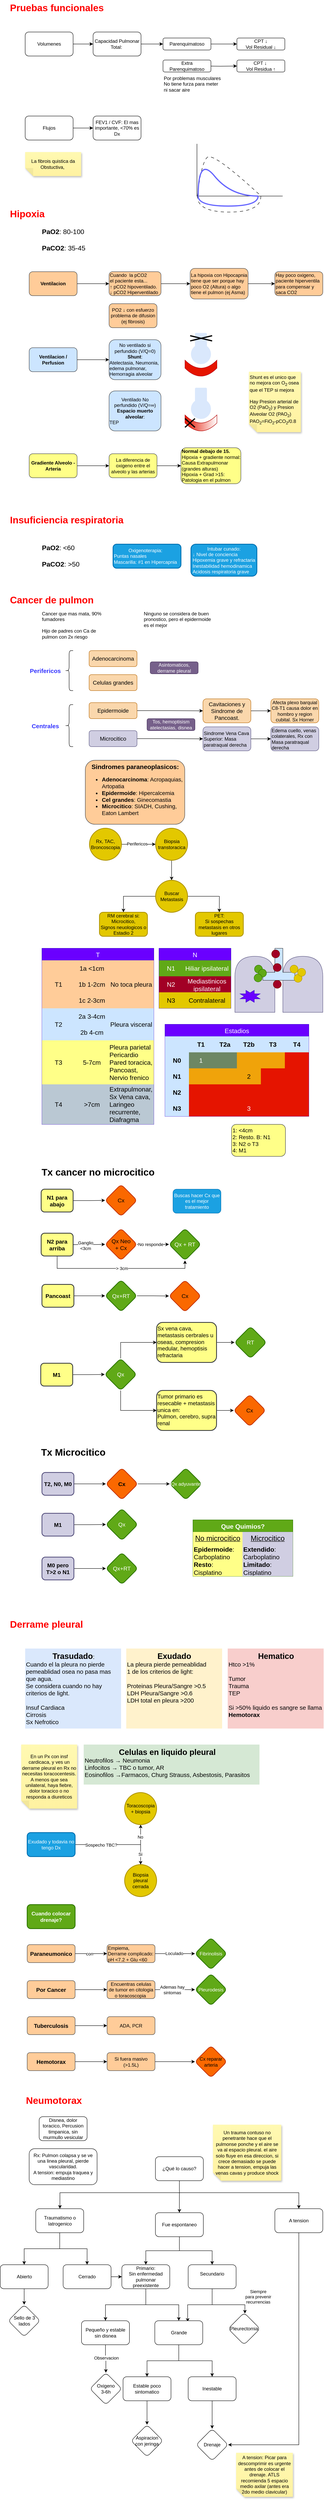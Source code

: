 <mxfile version="21.6.6" type="github">
  <diagram name="Page-1" id="M_UDVAVCjI6NykcnFUn3">
    <mxGraphModel dx="1312" dy="844" grid="1" gridSize="10" guides="1" tooltips="1" connect="1" arrows="1" fold="1" page="1" pageScale="1" pageWidth="850" pageHeight="1100" math="0" shadow="0">
      <root>
        <mxCell id="0" />
        <mxCell id="1" parent="0" />
        <mxCell id="sU-v4qAwtsRLPM2VlvNM-34" value="" style="ellipse;whiteSpace=wrap;html=1;aspect=fixed;fillColor=#dae8fc;strokeColor=none;" parent="1" vertex="1">
          <mxGeometry x="495" y="900" width="50" height="50" as="geometry" />
        </mxCell>
        <mxCell id="sU-v4qAwtsRLPM2VlvNM-1" value="Pruebas funcionales" style="text;strokeColor=none;fillColor=none;html=1;fontSize=24;fontStyle=1;verticalAlign=middle;align=left;fontColor=#FF0000;" parent="1" vertex="1">
          <mxGeometry x="40" y="40" width="100" height="40" as="geometry" />
        </mxCell>
        <mxCell id="sU-v4qAwtsRLPM2VlvNM-4" value="" style="edgeStyle=orthogonalEdgeStyle;rounded=0;orthogonalLoop=1;jettySize=auto;html=1;" parent="1" source="sU-v4qAwtsRLPM2VlvNM-2" target="sU-v4qAwtsRLPM2VlvNM-3" edge="1">
          <mxGeometry relative="1" as="geometry" />
        </mxCell>
        <mxCell id="sU-v4qAwtsRLPM2VlvNM-2" value="Volumenes" style="rounded=1;whiteSpace=wrap;html=1;" parent="1" vertex="1">
          <mxGeometry x="80" y="120" width="120" height="60" as="geometry" />
        </mxCell>
        <mxCell id="sU-v4qAwtsRLPM2VlvNM-6" value="" style="edgeStyle=orthogonalEdgeStyle;rounded=0;orthogonalLoop=1;jettySize=auto;html=1;" parent="1" source="sU-v4qAwtsRLPM2VlvNM-3" target="sU-v4qAwtsRLPM2VlvNM-5" edge="1">
          <mxGeometry relative="1" as="geometry" />
        </mxCell>
        <mxCell id="sU-v4qAwtsRLPM2VlvNM-3" value="Capacidad Pulmonar Total:&amp;nbsp;" style="rounded=1;whiteSpace=wrap;html=1;" parent="1" vertex="1">
          <mxGeometry x="250" y="120" width="120" height="60" as="geometry" />
        </mxCell>
        <mxCell id="sU-v4qAwtsRLPM2VlvNM-8" value="" style="edgeStyle=orthogonalEdgeStyle;rounded=0;orthogonalLoop=1;jettySize=auto;html=1;" parent="1" source="sU-v4qAwtsRLPM2VlvNM-5" target="sU-v4qAwtsRLPM2VlvNM-7" edge="1">
          <mxGeometry relative="1" as="geometry" />
        </mxCell>
        <mxCell id="sU-v4qAwtsRLPM2VlvNM-5" value="Parenquimatoso" style="rounded=1;whiteSpace=wrap;html=1;" parent="1" vertex="1">
          <mxGeometry x="425" y="135" width="120" height="30" as="geometry" />
        </mxCell>
        <mxCell id="sU-v4qAwtsRLPM2VlvNM-7" value="CPT ↓&lt;br&gt;Vol Residual ↓" style="rounded=1;whiteSpace=wrap;html=1;" parent="1" vertex="1">
          <mxGeometry x="610" y="135" width="120" height="30" as="geometry" />
        </mxCell>
        <mxCell id="sU-v4qAwtsRLPM2VlvNM-11" value="" style="edgeStyle=orthogonalEdgeStyle;rounded=0;orthogonalLoop=1;jettySize=auto;html=1;" parent="1" target="sU-v4qAwtsRLPM2VlvNM-10" edge="1">
          <mxGeometry relative="1" as="geometry">
            <mxPoint x="525" y="205" as="sourcePoint" />
          </mxGeometry>
        </mxCell>
        <mxCell id="sU-v4qAwtsRLPM2VlvNM-9" value="Extra Parenquimatoso" style="rounded=1;whiteSpace=wrap;html=1;" parent="1" vertex="1">
          <mxGeometry x="425" y="190" width="120" height="30" as="geometry" />
        </mxCell>
        <mxCell id="sU-v4qAwtsRLPM2VlvNM-10" value="CPT ↓&amp;nbsp;&lt;br&gt;Vol Residua ↑" style="rounded=1;whiteSpace=wrap;html=1;" parent="1" vertex="1">
          <mxGeometry x="610" y="190" width="120" height="30" as="geometry" />
        </mxCell>
        <mxCell id="sU-v4qAwtsRLPM2VlvNM-12" value="Por problemas musculares&lt;br&gt;No tiene furza para meter&lt;br&gt;ni sacar aire" style="text;html=1;align=left;verticalAlign=middle;resizable=0;points=[];autosize=1;strokeColor=none;fillColor=none;" parent="1" vertex="1">
          <mxGeometry x="425" y="220" width="170" height="60" as="geometry" />
        </mxCell>
        <mxCell id="sU-v4qAwtsRLPM2VlvNM-15" value="" style="edgeStyle=orthogonalEdgeStyle;rounded=0;orthogonalLoop=1;jettySize=auto;html=1;" parent="1" source="sU-v4qAwtsRLPM2VlvNM-13" target="sU-v4qAwtsRLPM2VlvNM-14" edge="1">
          <mxGeometry relative="1" as="geometry" />
        </mxCell>
        <mxCell id="sU-v4qAwtsRLPM2VlvNM-13" value="Flujos" style="rounded=1;whiteSpace=wrap;html=1;" parent="1" vertex="1">
          <mxGeometry x="80" y="330" width="120" height="60" as="geometry" />
        </mxCell>
        <mxCell id="sU-v4qAwtsRLPM2VlvNM-14" value="FEV1 / CVF: El mas importante, &amp;lt;70% es Dx" style="rounded=1;whiteSpace=wrap;html=1;" parent="1" vertex="1">
          <mxGeometry x="250" y="330" width="120" height="60" as="geometry" />
        </mxCell>
        <mxCell id="sU-v4qAwtsRLPM2VlvNM-20" value="" style="shape=partialRectangle;whiteSpace=wrap;html=1;bottom=0;right=0;fillColor=none;direction=north;container=0;" parent="1" vertex="1">
          <mxGeometry x="510" y="400" width="214" height="130" as="geometry" />
        </mxCell>
        <mxCell id="sU-v4qAwtsRLPM2VlvNM-21" value="" style="curved=1;endArrow=none;html=1;rounded=0;endFill=0;dashed=1;dashPattern=8 8;entryX=0;entryY=0.75;entryDx=0;entryDy=0;" parent="1" target="sU-v4qAwtsRLPM2VlvNM-20" edge="1">
          <mxGeometry width="50" height="50" relative="1" as="geometry">
            <mxPoint x="511" y="531" as="sourcePoint" />
            <mxPoint x="681" y="536" as="targetPoint" />
            <Array as="points">
              <mxPoint x="521" y="446" />
              <mxPoint x="551" y="420" />
            </Array>
          </mxGeometry>
        </mxCell>
        <mxCell id="sU-v4qAwtsRLPM2VlvNM-22" value="" style="shape=requiredInterface;html=1;verticalLabelPosition=bottom;sketch=0;direction=south;dashed=1;dashPattern=8 8;container=0;" parent="1" vertex="1">
          <mxGeometry x="511" y="530" width="159" height="40" as="geometry" />
        </mxCell>
        <mxCell id="sU-v4qAwtsRLPM2VlvNM-16" value="" style="curved=1;endArrow=none;html=1;rounded=0;snapToPoint=0;endFill=0;strokeColor=#6666FF;strokeWidth=3;" parent="1" edge="1">
          <mxGeometry width="50" height="50" relative="1" as="geometry">
            <mxPoint x="513" y="530" as="sourcePoint" />
            <mxPoint x="663" y="530" as="targetPoint" />
            <Array as="points">
              <mxPoint x="513" y="430" />
              <mxPoint x="594.818" y="530" />
            </Array>
          </mxGeometry>
        </mxCell>
        <mxCell id="sU-v4qAwtsRLPM2VlvNM-18" value="" style="shape=requiredInterface;html=1;verticalLabelPosition=bottom;sketch=0;direction=south;container=0;strokeColor=#6666FF;strokeWidth=3;" parent="1" vertex="1">
          <mxGeometry x="513" y="530" width="150" height="25" as="geometry" />
        </mxCell>
        <mxCell id="sU-v4qAwtsRLPM2VlvNM-23" value="La fibrois quistica da Obstuctiva,&amp;nbsp;" style="shape=note;whiteSpace=wrap;html=1;backgroundOutline=1;fontColor=#000000;darkOpacity=0.05;fillColor=#FFF9B2;strokeColor=none;fillStyle=solid;direction=west;gradientDirection=north;gradientColor=#FFF2A1;shadow=1;size=20;pointerEvents=1;" parent="1" vertex="1">
          <mxGeometry x="80" y="420" width="140" height="60" as="geometry" />
        </mxCell>
        <mxCell id="sU-v4qAwtsRLPM2VlvNM-26" value="" style="edgeStyle=orthogonalEdgeStyle;rounded=0;orthogonalLoop=1;jettySize=auto;html=1;" parent="1" source="sU-v4qAwtsRLPM2VlvNM-24" target="sU-v4qAwtsRLPM2VlvNM-25" edge="1">
          <mxGeometry relative="1" as="geometry" />
        </mxCell>
        <mxCell id="sU-v4qAwtsRLPM2VlvNM-24" value="Ventilacion" style="rounded=1;whiteSpace=wrap;html=1;fillColor=#ffcc99;strokeColor=#36393d;fontStyle=1" parent="1" vertex="1">
          <mxGeometry x="90" y="719" width="120" height="60" as="geometry" />
        </mxCell>
        <mxCell id="sU-v4qAwtsRLPM2VlvNM-48" value="" style="edgeStyle=orthogonalEdgeStyle;rounded=0;orthogonalLoop=1;jettySize=auto;html=1;" parent="1" source="sU-v4qAwtsRLPM2VlvNM-25" target="sU-v4qAwtsRLPM2VlvNM-47" edge="1">
          <mxGeometry relative="1" as="geometry" />
        </mxCell>
        <mxCell id="sU-v4qAwtsRLPM2VlvNM-25" value="Cuando&amp;nbsp; la pCO2&lt;br&gt;el paciente esta...&lt;br&gt;↑ pCO2 hipoventilado.&lt;br&gt;&lt;div style=&quot;&quot;&gt;&lt;span style=&quot;background-color: initial;&quot;&gt;↓ pCO2 Hiperventilado&lt;/span&gt;&lt;/div&gt;" style="rounded=1;whiteSpace=wrap;html=1;align=left;fillColor=#ffcc99;strokeColor=#36393d;" parent="1" vertex="1">
          <mxGeometry x="290" y="719" width="130" height="60" as="geometry" />
        </mxCell>
        <mxCell id="sU-v4qAwtsRLPM2VlvNM-27" value="PO2 ↓ con esfuerzo problema de difusion (ej fibrosis)" style="rounded=1;whiteSpace=wrap;html=1;fillColor=#ffcc99;strokeColor=#36393d;" parent="1" vertex="1">
          <mxGeometry x="290" y="799" width="120" height="60" as="geometry" />
        </mxCell>
        <mxCell id="sU-v4qAwtsRLPM2VlvNM-30" value="" style="edgeStyle=orthogonalEdgeStyle;rounded=0;orthogonalLoop=1;jettySize=auto;html=1;" parent="1" source="sU-v4qAwtsRLPM2VlvNM-28" target="sU-v4qAwtsRLPM2VlvNM-29" edge="1">
          <mxGeometry relative="1" as="geometry" />
        </mxCell>
        <mxCell id="sU-v4qAwtsRLPM2VlvNM-28" value="Ventilacion / Perfusion" style="rounded=1;whiteSpace=wrap;html=1;fillColor=#cce5ff;strokeColor=#36393d;fontStyle=1" parent="1" vertex="1">
          <mxGeometry x="90" y="909" width="120" height="60" as="geometry" />
        </mxCell>
        <mxCell id="sU-v4qAwtsRLPM2VlvNM-29" value="No ventilado si perfundido (V/Q=0)&lt;br&gt;&lt;b&gt;Shunt&lt;/b&gt;:&lt;br&gt;&lt;div style=&quot;text-align: left;&quot;&gt;&lt;span style=&quot;background-color: initial;&quot;&gt;Atelectasia, Neumonia, edema pulmonar, Hemorragia alveolar&lt;/span&gt;&lt;/div&gt;" style="rounded=1;whiteSpace=wrap;html=1;fillColor=#cce5ff;strokeColor=#36393d;" parent="1" vertex="1">
          <mxGeometry x="290" y="889" width="130" height="100" as="geometry" />
        </mxCell>
        <mxCell id="sU-v4qAwtsRLPM2VlvNM-31" value="" style="shape=dataStorage;whiteSpace=wrap;html=1;fixedSize=1;direction=north;fillColor=#e51400;strokeColor=#B20000;fontColor=#ffffff;" parent="1" vertex="1">
          <mxGeometry x="480" y="940" width="80" height="40" as="geometry" />
        </mxCell>
        <mxCell id="sU-v4qAwtsRLPM2VlvNM-33" value="" style="strokeWidth=1;html=1;shape=mxgraph.flowchart.delay;whiteSpace=wrap;direction=south;fillColor=#dae8fc;strokeColor=none;" parent="1" vertex="1">
          <mxGeometry x="505" y="872" width="30" height="70" as="geometry" />
        </mxCell>
        <mxCell id="sU-v4qAwtsRLPM2VlvNM-37" value="" style="shape=umlDestroy;whiteSpace=wrap;html=1;strokeWidth=3;targetShapes=umlLifeline;" parent="1" vertex="1">
          <mxGeometry x="493" y="879" width="55" height="13" as="geometry" />
        </mxCell>
        <mxCell id="sU-v4qAwtsRLPM2VlvNM-38" value="" style="ellipse;whiteSpace=wrap;html=1;aspect=fixed;fillColor=#dae8fc;strokeColor=none;" parent="1" vertex="1">
          <mxGeometry x="495" y="1037" width="50" height="50" as="geometry" />
        </mxCell>
        <mxCell id="sU-v4qAwtsRLPM2VlvNM-39" value="" style="shape=dataStorage;whiteSpace=wrap;html=1;fixedSize=1;direction=north;fillColor=#e51400;strokeColor=#B20000;fontColor=#ffffff;gradientColor=#FFFFFF;gradientDirection=south;" parent="1" vertex="1">
          <mxGeometry x="480" y="1077" width="80" height="40" as="geometry" />
        </mxCell>
        <mxCell id="sU-v4qAwtsRLPM2VlvNM-40" value="" style="strokeWidth=1;html=1;shape=mxgraph.flowchart.delay;whiteSpace=wrap;direction=south;fillColor=#dae8fc;strokeColor=none;" parent="1" vertex="1">
          <mxGeometry x="505" y="1009" width="30" height="70" as="geometry" />
        </mxCell>
        <mxCell id="sU-v4qAwtsRLPM2VlvNM-41" value="" style="shape=umlDestroy;whiteSpace=wrap;html=1;strokeWidth=3;targetShapes=umlLifeline;" parent="1" vertex="1">
          <mxGeometry x="480" y="1086" width="25" height="22" as="geometry" />
        </mxCell>
        <mxCell id="sU-v4qAwtsRLPM2VlvNM-42" value="Ventilado No perfundido (V/Q=∞)&lt;br&gt;&lt;b&gt;Espacio muerto alveolar&lt;/b&gt;:&lt;br&gt;&lt;div style=&quot;text-align: left;&quot;&gt;TEP&lt;/div&gt;" style="rounded=1;whiteSpace=wrap;html=1;fillColor=#cce5ff;strokeColor=#36393d;" parent="1" vertex="1">
          <mxGeometry x="290" y="1017" width="130" height="100" as="geometry" />
        </mxCell>
        <mxCell id="sU-v4qAwtsRLPM2VlvNM-43" value="Hipoxia" style="text;strokeColor=none;fillColor=none;html=1;fontSize=24;fontStyle=1;verticalAlign=middle;align=left;fontColor=#FF0000;" parent="1" vertex="1">
          <mxGeometry x="40" y="555" width="100" height="40" as="geometry" />
        </mxCell>
        <mxCell id="sU-v4qAwtsRLPM2VlvNM-46" value="Shunt es el unico que no mejora con O&lt;sub&gt;2 &lt;/sub&gt;osea que el TEP si mejora&lt;br&gt;&lt;br&gt;Hay Presion arterial de O2 (PaO&lt;sub&gt;2&lt;/sub&gt;) y Presion Alveolar O2 (PAO&lt;sub&gt;2&lt;/sub&gt;)&lt;br&gt;PAO&lt;sub&gt;2&lt;/sub&gt;=FiO&lt;sub&gt;2&lt;/sub&gt;-pCO&lt;sub&gt;2&lt;/sub&gt;/0.8" style="shape=note;whiteSpace=wrap;html=1;backgroundOutline=1;fontColor=#000000;darkOpacity=0.05;fillColor=#FFF9B2;strokeColor=none;fillStyle=solid;direction=west;gradientDirection=north;gradientColor=#FFF2A1;shadow=1;size=20;pointerEvents=1;verticalAlign=top;align=left;" parent="1" vertex="1">
          <mxGeometry x="640" y="969" width="130" height="151" as="geometry" />
        </mxCell>
        <mxCell id="sU-v4qAwtsRLPM2VlvNM-50" value="" style="edgeStyle=orthogonalEdgeStyle;rounded=0;orthogonalLoop=1;jettySize=auto;html=1;" parent="1" source="sU-v4qAwtsRLPM2VlvNM-47" target="sU-v4qAwtsRLPM2VlvNM-49" edge="1">
          <mxGeometry relative="1" as="geometry" />
        </mxCell>
        <mxCell id="sU-v4qAwtsRLPM2VlvNM-47" value="La hipoxia con Hipocapnia tiene que ser porque hay poco O2 (Altura) o algo tiene el pulmon (ej Asma)" style="whiteSpace=wrap;html=1;align=left;rounded=1;fillColor=#ffcc99;strokeColor=#36393d;" parent="1" vertex="1">
          <mxGeometry x="493" y="710.75" width="145" height="76.5" as="geometry" />
        </mxCell>
        <mxCell id="sU-v4qAwtsRLPM2VlvNM-49" value="Hay poco oxigeno, paciente hiperventila para compensar y saca CO2" style="whiteSpace=wrap;html=1;align=left;rounded=1;fillColor=#ffcc99;strokeColor=#36393d;" parent="1" vertex="1">
          <mxGeometry x="705" y="719" width="120" height="60" as="geometry" />
        </mxCell>
        <mxCell id="sU-v4qAwtsRLPM2VlvNM-53" value="" style="edgeStyle=orthogonalEdgeStyle;rounded=0;orthogonalLoop=1;jettySize=auto;html=1;" parent="1" source="sU-v4qAwtsRLPM2VlvNM-51" target="sU-v4qAwtsRLPM2VlvNM-52" edge="1">
          <mxGeometry relative="1" as="geometry" />
        </mxCell>
        <mxCell id="sU-v4qAwtsRLPM2VlvNM-51" value="Gradiente Alveolo - Arteria" style="rounded=1;whiteSpace=wrap;html=1;fillColor=#ffff88;strokeColor=#36393d;fontStyle=1" parent="1" vertex="1">
          <mxGeometry x="90" y="1174" width="120" height="60" as="geometry" />
        </mxCell>
        <mxCell id="sU-v4qAwtsRLPM2VlvNM-55" value="" style="edgeStyle=orthogonalEdgeStyle;rounded=0;orthogonalLoop=1;jettySize=auto;html=1;" parent="1" source="sU-v4qAwtsRLPM2VlvNM-52" target="sU-v4qAwtsRLPM2VlvNM-54" edge="1">
          <mxGeometry relative="1" as="geometry" />
        </mxCell>
        <mxCell id="sU-v4qAwtsRLPM2VlvNM-52" value="La diferencia de oxigeno entre el alveolo y las arterias" style="rounded=1;whiteSpace=wrap;html=1;fillColor=#ffff88;strokeColor=#36393d;" parent="1" vertex="1">
          <mxGeometry x="290" y="1174" width="120" height="60" as="geometry" />
        </mxCell>
        <mxCell id="sU-v4qAwtsRLPM2VlvNM-54" value="&lt;b&gt;Normal debajo de 15.&lt;br&gt;&lt;/b&gt;Hipoxia + gradiente normal: Causa Extrapulmonar (grandes alturas)&lt;br&gt;Hipoxia + Grad &amp;gt;15: Patologia en el pulmon" style="rounded=1;whiteSpace=wrap;html=1;align=left;fillColor=#ffff88;strokeColor=#36393d;" parent="1" vertex="1">
          <mxGeometry x="470" y="1159" width="150" height="90" as="geometry" />
        </mxCell>
        <mxCell id="sU-v4qAwtsRLPM2VlvNM-57" value="&lt;b&gt;PaO2&lt;/b&gt;: 80-100&lt;br&gt;&lt;br style=&quot;font-size: 17px;&quot;&gt;&lt;b&gt;PaCO2&lt;/b&gt;: 35-45" style="rounded=1;whiteSpace=wrap;html=1;align=left;fontSize=17;strokeColor=none;" parent="1" vertex="1">
          <mxGeometry x="120" y="610" width="120" height="60" as="geometry" />
        </mxCell>
        <mxCell id="sU-v4qAwtsRLPM2VlvNM-58" value="Insuficiencia respiratoria" style="text;strokeColor=none;fillColor=none;html=1;fontSize=24;fontStyle=1;verticalAlign=middle;align=left;fontColor=#FF0000;" parent="1" vertex="1">
          <mxGeometry x="40" y="1320" width="100" height="40" as="geometry" />
        </mxCell>
        <mxCell id="sU-v4qAwtsRLPM2VlvNM-61" value="&lt;b&gt;PaO2&lt;/b&gt;: &amp;lt;60&lt;br&gt;&lt;br style=&quot;font-size: 17px;&quot;&gt;&lt;b&gt;PaCO2&lt;/b&gt;: &amp;gt;50" style="rounded=1;whiteSpace=wrap;html=1;align=left;fontSize=17;strokeColor=none;" parent="1" vertex="1">
          <mxGeometry x="120" y="1400" width="120" height="60" as="geometry" />
        </mxCell>
        <mxCell id="sU-v4qAwtsRLPM2VlvNM-62" value="&lt;div style=&quot;text-align: center;&quot;&gt;&lt;span style=&quot;background-color: initial;&quot;&gt;Oxigenoterapia:&lt;/span&gt;&lt;/div&gt;Puntas nasales&lt;br&gt;Mascarilla: #1 en Hipercapnia" style="rounded=1;whiteSpace=wrap;html=1;align=left;fillColor=#1ba1e2;fontColor=#ffffff;strokeColor=#006EAF;strokeWidth=2;" parent="1" vertex="1">
          <mxGeometry x="300" y="1400" width="170" height="60" as="geometry" />
        </mxCell>
        <mxCell id="sU-v4qAwtsRLPM2VlvNM-63" value="Intubar cunado:&lt;br&gt;&lt;div style=&quot;text-align: left;&quot;&gt;&lt;span style=&quot;background-color: initial;&quot;&gt;↓ Nivel de conciencia&lt;/span&gt;&lt;/div&gt;&lt;div style=&quot;text-align: left;&quot;&gt;&lt;span style=&quot;background-color: initial;&quot;&gt;Hipoxemia grave y refractaria&lt;/span&gt;&lt;/div&gt;&lt;div style=&quot;text-align: left;&quot;&gt;&lt;span style=&quot;background-color: initial;&quot;&gt;Inestabilidad hemodinamica&lt;/span&gt;&lt;/div&gt;&lt;div style=&quot;text-align: left;&quot;&gt;&lt;span style=&quot;background-color: initial;&quot;&gt;Acidosis respiratoria grave&lt;/span&gt;&lt;/div&gt;" style="rounded=1;whiteSpace=wrap;html=1;fillColor=#1ba1e2;fontColor=#ffffff;strokeColor=#006EAF;strokeWidth=2;" parent="1" vertex="1">
          <mxGeometry x="495" y="1400" width="165" height="80" as="geometry" />
        </mxCell>
        <mxCell id="sU-v4qAwtsRLPM2VlvNM-64" value="Cancer de pulmon" style="text;strokeColor=none;fillColor=none;html=1;fontSize=24;fontStyle=1;verticalAlign=middle;align=left;fontColor=#FF0000;" parent="1" vertex="1">
          <mxGeometry x="40" y="1520" width="100" height="40" as="geometry" />
        </mxCell>
        <mxCell id="sU-v4qAwtsRLPM2VlvNM-68" value="Adenocarcinoma" style="rounded=1;whiteSpace=wrap;html=1;fontSize=14;fillColor=#fad7ac;strokeColor=#b46504;" parent="1" vertex="1">
          <mxGeometry x="240" y="1666" width="120" height="40" as="geometry" />
        </mxCell>
        <mxCell id="sU-v4qAwtsRLPM2VlvNM-73" value="" style="edgeStyle=orthogonalEdgeStyle;rounded=0;orthogonalLoop=1;jettySize=auto;html=1;" parent="1" source="sU-v4qAwtsRLPM2VlvNM-69" target="sU-v4qAwtsRLPM2VlvNM-72" edge="1">
          <mxGeometry relative="1" as="geometry" />
        </mxCell>
        <mxCell id="sU-v4qAwtsRLPM2VlvNM-69" value="Epidermoide" style="rounded=1;whiteSpace=wrap;html=1;fontSize=14;fillColor=#fad7ac;strokeColor=#b46504;" parent="1" vertex="1">
          <mxGeometry x="240" y="1796" width="120" height="40" as="geometry" />
        </mxCell>
        <mxCell id="sU-v4qAwtsRLPM2VlvNM-70" value="Celulas grandes" style="rounded=1;whiteSpace=wrap;html=1;fontSize=14;fillColor=#fad7ac;strokeColor=#b46504;" parent="1" vertex="1">
          <mxGeometry x="240" y="1726" width="120" height="40" as="geometry" />
        </mxCell>
        <mxCell id="Sj-hr3UklDrpazf8FQOq-10" value="" style="edgeStyle=orthogonalEdgeStyle;rounded=0;orthogonalLoop=1;jettySize=auto;html=1;" parent="1" source="sU-v4qAwtsRLPM2VlvNM-71" target="Sj-hr3UklDrpazf8FQOq-3" edge="1">
          <mxGeometry relative="1" as="geometry" />
        </mxCell>
        <mxCell id="sU-v4qAwtsRLPM2VlvNM-71" value="Microcitico" style="rounded=1;whiteSpace=wrap;html=1;fontSize=14;fillColor=#d0cee2;strokeColor=#56517e;" parent="1" vertex="1">
          <mxGeometry x="240" y="1866" width="120" height="40" as="geometry" />
        </mxCell>
        <mxCell id="Sj-hr3UklDrpazf8FQOq-14" value="" style="edgeStyle=orthogonalEdgeStyle;rounded=0;orthogonalLoop=1;jettySize=auto;html=1;" parent="1" source="sU-v4qAwtsRLPM2VlvNM-72" target="Sj-hr3UklDrpazf8FQOq-13" edge="1">
          <mxGeometry relative="1" as="geometry" />
        </mxCell>
        <mxCell id="sU-v4qAwtsRLPM2VlvNM-72" value="Cavitaciones y Sindrome de Pancoast." style="whiteSpace=wrap;html=1;fontSize=14;fillColor=#fad7ac;strokeColor=#b46504;rounded=1;" parent="1" vertex="1">
          <mxGeometry x="525" y="1786.5" width="120" height="60" as="geometry" />
        </mxCell>
        <mxCell id="Sj-hr3UklDrpazf8FQOq-1" value="&lt;b style=&quot;font-size: 16px;&quot;&gt;&lt;font style=&quot;font-size: 16px;&quot;&gt;Sindromes paraneoplasicos:&lt;br&gt;&lt;/font&gt;&lt;/b&gt;&lt;div style=&quot;text-align: left; font-size: 14px;&quot;&gt;&lt;ul&gt;&lt;li&gt;&lt;span style=&quot;background-color: initial;&quot;&gt;&lt;font style=&quot;font-size: 14px;&quot;&gt;&lt;b&gt;Adenocarcinoma&lt;/b&gt;: Acropaquias, Artopatia&lt;/font&gt;&lt;/span&gt;&lt;/li&gt;&lt;li&gt;&lt;span style=&quot;background-color: initial;&quot;&gt;&lt;font style=&quot;font-size: 14px;&quot;&gt;&lt;b&gt;Epidermoide&lt;/b&gt;: Hipercalcemia&lt;/font&gt;&lt;/span&gt;&lt;/li&gt;&lt;li&gt;&lt;span style=&quot;background-color: initial;&quot;&gt;&lt;font style=&quot;font-size: 14px;&quot;&gt;&lt;b&gt;Cel grandes&lt;/b&gt;: Ginecomastia&lt;/font&gt;&lt;/span&gt;&lt;/li&gt;&lt;li&gt;&lt;span style=&quot;background-color: initial;&quot;&gt;&lt;font style=&quot;font-size: 14px;&quot;&gt;&lt;b&gt;Microcitico&lt;/b&gt;: SIADH, Cushing, Eaton Lambert&lt;/font&gt;&lt;/span&gt;&lt;/li&gt;&lt;/ul&gt;&lt;/div&gt;" style="rounded=1;whiteSpace=wrap;html=1;verticalAlign=top;fillColor=#ffcc99;strokeColor=#36393d;" parent="1" vertex="1">
          <mxGeometry x="230.5" y="1940" width="249" height="160" as="geometry" />
        </mxCell>
        <mxCell id="Sj-hr3UklDrpazf8FQOq-12" value="" style="edgeStyle=orthogonalEdgeStyle;rounded=0;orthogonalLoop=1;jettySize=auto;html=1;" parent="1" source="Sj-hr3UklDrpazf8FQOq-3" target="Sj-hr3UklDrpazf8FQOq-11" edge="1">
          <mxGeometry relative="1" as="geometry" />
        </mxCell>
        <mxCell id="Sj-hr3UklDrpazf8FQOq-3" value="Sindrome Vena Cava Superior: Masa paratraqual derecha" style="rounded=1;whiteSpace=wrap;html=1;align=left;fillColor=#d0cee2;strokeColor=#56517e;" parent="1" vertex="1">
          <mxGeometry x="525" y="1856.5" width="120" height="60" as="geometry" />
        </mxCell>
        <mxCell id="Sj-hr3UklDrpazf8FQOq-4" value="Tos, hemoptisism atelectasias, disnea" style="rounded=1;whiteSpace=wrap;html=1;fillColor=#76608a;fontColor=#ffffff;strokeColor=#432D57;" parent="1" vertex="1">
          <mxGeometry x="385" y="1836" width="120" height="30" as="geometry" />
        </mxCell>
        <mxCell id="Sj-hr3UklDrpazf8FQOq-5" value="" style="shape=curlyBracket;whiteSpace=wrap;html=1;rounded=1;labelPosition=left;verticalLabelPosition=middle;align=right;verticalAlign=middle;" parent="1" vertex="1">
          <mxGeometry x="180" y="1666" width="20" height="100" as="geometry" />
        </mxCell>
        <mxCell id="Sj-hr3UklDrpazf8FQOq-6" value="" style="shape=curlyBracket;whiteSpace=wrap;html=1;rounded=1;labelPosition=left;verticalLabelPosition=middle;align=right;verticalAlign=middle;" parent="1" vertex="1">
          <mxGeometry x="180" y="1801" width="20" height="105" as="geometry" />
        </mxCell>
        <mxCell id="Sj-hr3UklDrpazf8FQOq-7" value="Perifericos" style="text;html=1;align=center;verticalAlign=middle;resizable=0;points=[];autosize=1;strokeColor=none;fillColor=none;fontSize=15;fontStyle=1;fontColor=#3333FF;" parent="1" vertex="1">
          <mxGeometry x="80" y="1701" width="100" height="30" as="geometry" />
        </mxCell>
        <mxCell id="Sj-hr3UklDrpazf8FQOq-8" value="Centrales" style="text;html=1;align=center;verticalAlign=middle;resizable=0;points=[];autosize=1;strokeColor=none;fillColor=none;fontSize=15;fontStyle=1;fontColor=#3333FF;" parent="1" vertex="1">
          <mxGeometry x="85" y="1838.5" width="90" height="30" as="geometry" />
        </mxCell>
        <mxCell id="Sj-hr3UklDrpazf8FQOq-9" value="Asintomaticos, derrame pleural" style="rounded=1;whiteSpace=wrap;html=1;fillColor=#76608a;fontColor=#ffffff;strokeColor=#432D57;" parent="1" vertex="1">
          <mxGeometry x="393" y="1694" width="120" height="30" as="geometry" />
        </mxCell>
        <mxCell id="Sj-hr3UklDrpazf8FQOq-11" value="Edema cuello, venas colaterales, Rx con Masa paratraqual derecha" style="rounded=1;whiteSpace=wrap;html=1;align=left;fillColor=#d0cee2;strokeColor=#56517e;" parent="1" vertex="1">
          <mxGeometry x="695" y="1856.5" width="120" height="60" as="geometry" />
        </mxCell>
        <mxCell id="Sj-hr3UklDrpazf8FQOq-13" value="Afecta plexo barquial C8-T1 causa dolor en hombro y region cubital. Sx Horner" style="whiteSpace=wrap;html=1;fontSize=12;fillColor=#fad7ac;strokeColor=#b46504;rounded=1;" parent="1" vertex="1">
          <mxGeometry x="695" y="1786.5" width="120" height="60" as="geometry" />
        </mxCell>
        <mxCell id="Sj-hr3UklDrpazf8FQOq-15" value="Cancer que mas mata, 90% fumadores&lt;br&gt;&lt;br&gt;Hijo de padres con Ca de pulmon con 2x riesgo&lt;br&gt;&lt;br&gt;" style="rounded=1;whiteSpace=wrap;html=1;verticalAlign=top;align=left;strokeColor=none;" parent="1" vertex="1">
          <mxGeometry x="120" y="1560" width="175" height="80" as="geometry" />
        </mxCell>
        <mxCell id="Sj-hr3UklDrpazf8FQOq-16" value="Ninguno se considera de buen pronostico, pero el epidermoide es el mejor" style="rounded=1;whiteSpace=wrap;html=1;verticalAlign=top;align=left;strokeColor=none;" parent="1" vertex="1">
          <mxGeometry x="375" y="1560" width="175" height="80" as="geometry" />
        </mxCell>
        <mxCell id="Dt5ZlS1eIxX-C3ux1ST1-5" value="" style="edgeStyle=orthogonalEdgeStyle;rounded=0;orthogonalLoop=1;jettySize=auto;html=1;" parent="1" source="Dt5ZlS1eIxX-C3ux1ST1-3" target="Dt5ZlS1eIxX-C3ux1ST1-4" edge="1">
          <mxGeometry relative="1" as="geometry" />
        </mxCell>
        <mxCell id="Dt5ZlS1eIxX-C3ux1ST1-6" value="Perifericos" style="edgeLabel;html=1;align=center;verticalAlign=middle;resizable=0;points=[];" parent="Dt5ZlS1eIxX-C3ux1ST1-5" vertex="1" connectable="0">
          <mxGeometry x="-0.102" relative="1" as="geometry">
            <mxPoint y="-1" as="offset" />
          </mxGeometry>
        </mxCell>
        <mxCell id="Dt5ZlS1eIxX-C3ux1ST1-3" value="Rx, TAC, Broncoscopia" style="ellipse;whiteSpace=wrap;html=1;aspect=fixed;fillColor=#e3c800;fontColor=#000000;strokeColor=#B09500;strokeWidth=2;" parent="1" vertex="1">
          <mxGeometry x="241" y="2110" width="80" height="80" as="geometry" />
        </mxCell>
        <mxCell id="Dt5ZlS1eIxX-C3ux1ST1-8" value="" style="edgeStyle=orthogonalEdgeStyle;rounded=0;orthogonalLoop=1;jettySize=auto;html=1;" parent="1" source="Dt5ZlS1eIxX-C3ux1ST1-4" target="Dt5ZlS1eIxX-C3ux1ST1-7" edge="1">
          <mxGeometry relative="1" as="geometry" />
        </mxCell>
        <mxCell id="Dt5ZlS1eIxX-C3ux1ST1-4" value="Biopsia transtoracica" style="ellipse;whiteSpace=wrap;html=1;aspect=fixed;fillColor=#e3c800;fontColor=#000000;strokeColor=#B09500;strokeWidth=2;" parent="1" vertex="1">
          <mxGeometry x="406.5" y="2110" width="80" height="80" as="geometry" />
        </mxCell>
        <mxCell id="Dt5ZlS1eIxX-C3ux1ST1-72" style="edgeStyle=orthogonalEdgeStyle;rounded=0;orthogonalLoop=1;jettySize=auto;html=1;entryX=0.5;entryY=0;entryDx=0;entryDy=0;" parent="1" source="Dt5ZlS1eIxX-C3ux1ST1-7" target="Dt5ZlS1eIxX-C3ux1ST1-10" edge="1">
          <mxGeometry relative="1" as="geometry" />
        </mxCell>
        <mxCell id="Dt5ZlS1eIxX-C3ux1ST1-73" style="edgeStyle=orthogonalEdgeStyle;rounded=0;orthogonalLoop=1;jettySize=auto;html=1;entryX=0.5;entryY=0;entryDx=0;entryDy=0;" parent="1" source="Dt5ZlS1eIxX-C3ux1ST1-7" target="Dt5ZlS1eIxX-C3ux1ST1-11" edge="1">
          <mxGeometry relative="1" as="geometry" />
        </mxCell>
        <mxCell id="Dt5ZlS1eIxX-C3ux1ST1-7" value="Buscar Metastasis" style="ellipse;whiteSpace=wrap;html=1;fillColor=#e3c800;fontColor=#000000;strokeColor=#B09500;strokeWidth=2;" parent="1" vertex="1">
          <mxGeometry x="406.5" y="2240" width="80" height="80" as="geometry" />
        </mxCell>
        <mxCell id="Dt5ZlS1eIxX-C3ux1ST1-10" value="RM cerebral si:&lt;br&gt;Microcitico,&lt;br&gt;Signos neuologicos o Estadio 2" style="rounded=1;whiteSpace=wrap;html=1;fillColor=#e3c800;fontColor=#000000;strokeColor=#B09500;strokeWidth=2;" parent="1" vertex="1">
          <mxGeometry x="266" y="2320" width="120" height="60" as="geometry" />
        </mxCell>
        <mxCell id="Dt5ZlS1eIxX-C3ux1ST1-11" value="PET:&lt;br&gt;Si sospechas metastasis en otros lugares" style="rounded=1;whiteSpace=wrap;html=1;fillColor=#e3c800;fontColor=#000000;strokeColor=#B09500;strokeWidth=2;" parent="1" vertex="1">
          <mxGeometry x="506" y="2320" width="120" height="60" as="geometry" />
        </mxCell>
        <mxCell id="Dt5ZlS1eIxX-C3ux1ST1-12" value="T" style="shape=table;startSize=30;container=1;collapsible=0;childLayout=tableLayout;strokeColor=#3700CC;fontSize=16;swimlaneFillColor=none;perimeterSpacing=1;fillColor=#6a00ff;fontColor=#ffffff;" parent="1" vertex="1">
          <mxGeometry x="122" y="2410" width="280" height="440" as="geometry" />
        </mxCell>
        <mxCell id="Dt5ZlS1eIxX-C3ux1ST1-13" value="" style="shape=tableRow;horizontal=0;startSize=0;swimlaneHead=0;swimlaneBody=0;strokeColor=inherit;top=0;left=0;bottom=0;right=0;collapsible=0;dropTarget=0;fillColor=none;points=[[0,0.5],[1,0.5]];portConstraint=eastwest;fontSize=16;" parent="Dt5ZlS1eIxX-C3ux1ST1-12" vertex="1">
          <mxGeometry y="30" width="280" height="40" as="geometry" />
        </mxCell>
        <mxCell id="Dt5ZlS1eIxX-C3ux1ST1-14" value="T1" style="shape=partialRectangle;html=1;whiteSpace=wrap;connectable=0;strokeColor=#36393d;overflow=hidden;fillColor=#ffcc99;top=0;left=0;bottom=0;right=0;pointerEvents=1;fontSize=16;rowspan=3;colspan=1;perimeterSpacing=2;" parent="Dt5ZlS1eIxX-C3ux1ST1-13" vertex="1">
          <mxGeometry width="83" height="120" as="geometry">
            <mxRectangle width="83" height="40" as="alternateBounds" />
          </mxGeometry>
        </mxCell>
        <mxCell id="Dt5ZlS1eIxX-C3ux1ST1-15" value="1a &amp;lt;1cm" style="shape=partialRectangle;html=1;whiteSpace=wrap;connectable=0;strokeColor=#36393d;overflow=hidden;fillColor=#ffcc99;top=0;left=0;bottom=0;right=0;pointerEvents=1;fontSize=16;perimeterSpacing=2;" parent="Dt5ZlS1eIxX-C3ux1ST1-13" vertex="1">
          <mxGeometry x="83" width="84" height="40" as="geometry">
            <mxRectangle width="84" height="40" as="alternateBounds" />
          </mxGeometry>
        </mxCell>
        <mxCell id="Dt5ZlS1eIxX-C3ux1ST1-16" value="No toca pleura" style="shape=partialRectangle;html=1;whiteSpace=wrap;connectable=0;strokeColor=#36393d;overflow=hidden;fillColor=#ffcc99;top=0;left=0;bottom=0;right=0;pointerEvents=1;fontSize=16;rowspan=3;colspan=1;perimeterSpacing=2;" parent="Dt5ZlS1eIxX-C3ux1ST1-13" vertex="1">
          <mxGeometry x="167" width="113" height="120" as="geometry">
            <mxRectangle width="113" height="40" as="alternateBounds" />
          </mxGeometry>
        </mxCell>
        <mxCell id="Dt5ZlS1eIxX-C3ux1ST1-17" value="" style="shape=tableRow;horizontal=0;startSize=0;swimlaneHead=0;swimlaneBody=0;strokeColor=inherit;top=0;left=0;bottom=0;right=0;collapsible=0;dropTarget=0;fillColor=none;points=[[0,0.5],[1,0.5]];portConstraint=eastwest;fontSize=16;" parent="Dt5ZlS1eIxX-C3ux1ST1-12" vertex="1">
          <mxGeometry y="70" width="280" height="40" as="geometry" />
        </mxCell>
        <mxCell id="Dt5ZlS1eIxX-C3ux1ST1-18" value="" style="shape=partialRectangle;html=1;whiteSpace=wrap;connectable=0;strokeColor=#36393d;overflow=hidden;fillColor=#ffcc99;top=0;left=0;bottom=0;right=0;pointerEvents=1;fontSize=16;" parent="Dt5ZlS1eIxX-C3ux1ST1-17" vertex="1" visible="0">
          <mxGeometry width="83" height="40" as="geometry">
            <mxRectangle width="83" height="40" as="alternateBounds" />
          </mxGeometry>
        </mxCell>
        <mxCell id="Dt5ZlS1eIxX-C3ux1ST1-19" value="1b 1-2cm" style="shape=partialRectangle;html=1;whiteSpace=wrap;connectable=0;strokeColor=#36393d;overflow=hidden;fillColor=#ffcc99;top=0;left=0;bottom=0;right=0;pointerEvents=1;fontSize=16;" parent="Dt5ZlS1eIxX-C3ux1ST1-17" vertex="1">
          <mxGeometry x="83" width="84" height="40" as="geometry">
            <mxRectangle width="84" height="40" as="alternateBounds" />
          </mxGeometry>
        </mxCell>
        <mxCell id="Dt5ZlS1eIxX-C3ux1ST1-20" value="" style="shape=partialRectangle;html=1;whiteSpace=wrap;connectable=0;strokeColor=inherit;overflow=hidden;fillColor=none;top=0;left=0;bottom=0;right=0;pointerEvents=1;fontSize=16;" parent="Dt5ZlS1eIxX-C3ux1ST1-17" vertex="1" visible="0">
          <mxGeometry x="167" width="113" height="40" as="geometry">
            <mxRectangle width="113" height="40" as="alternateBounds" />
          </mxGeometry>
        </mxCell>
        <mxCell id="Dt5ZlS1eIxX-C3ux1ST1-21" value="" style="shape=tableRow;horizontal=0;startSize=0;swimlaneHead=0;swimlaneBody=0;strokeColor=inherit;top=0;left=0;bottom=0;right=0;collapsible=0;dropTarget=0;fillColor=none;points=[[0,0.5],[1,0.5]];portConstraint=eastwest;fontSize=16;" parent="Dt5ZlS1eIxX-C3ux1ST1-12" vertex="1">
          <mxGeometry y="110" width="280" height="40" as="geometry" />
        </mxCell>
        <mxCell id="Dt5ZlS1eIxX-C3ux1ST1-22" value="" style="shape=partialRectangle;html=1;whiteSpace=wrap;connectable=0;strokeColor=#b46504;overflow=hidden;fillColor=#fad7ac;top=0;left=0;bottom=0;right=0;pointerEvents=1;fontSize=16;" parent="Dt5ZlS1eIxX-C3ux1ST1-21" vertex="1" visible="0">
          <mxGeometry width="83" height="40" as="geometry">
            <mxRectangle width="83" height="40" as="alternateBounds" />
          </mxGeometry>
        </mxCell>
        <mxCell id="Dt5ZlS1eIxX-C3ux1ST1-23" value="1c 2-3cm" style="shape=partialRectangle;html=1;whiteSpace=wrap;connectable=0;strokeColor=#36393d;overflow=hidden;fillColor=#ffcc99;top=0;left=0;bottom=0;right=0;pointerEvents=1;fontSize=16;" parent="Dt5ZlS1eIxX-C3ux1ST1-21" vertex="1">
          <mxGeometry x="83" width="84" height="40" as="geometry">
            <mxRectangle width="84" height="40" as="alternateBounds" />
          </mxGeometry>
        </mxCell>
        <mxCell id="Dt5ZlS1eIxX-C3ux1ST1-24" value="" style="shape=partialRectangle;html=1;whiteSpace=wrap;connectable=0;strokeColor=inherit;overflow=hidden;fillColor=none;top=0;left=0;bottom=0;right=0;pointerEvents=1;fontSize=16;" parent="Dt5ZlS1eIxX-C3ux1ST1-21" vertex="1" visible="0">
          <mxGeometry x="167" width="113" height="40" as="geometry">
            <mxRectangle width="113" height="40" as="alternateBounds" />
          </mxGeometry>
        </mxCell>
        <mxCell id="Dt5ZlS1eIxX-C3ux1ST1-28" style="shape=tableRow;horizontal=0;startSize=0;swimlaneHead=0;swimlaneBody=0;strokeColor=inherit;top=0;left=0;bottom=0;right=0;collapsible=0;dropTarget=0;fillColor=none;points=[[0,0.5],[1,0.5]];portConstraint=eastwest;fontSize=16;" parent="Dt5ZlS1eIxX-C3ux1ST1-12" vertex="1">
          <mxGeometry y="150" width="280" height="40" as="geometry" />
        </mxCell>
        <mxCell id="Dt5ZlS1eIxX-C3ux1ST1-29" value="T2" style="shape=partialRectangle;html=1;whiteSpace=wrap;connectable=0;strokeColor=#36393d;overflow=hidden;fillColor=#cce5ff;top=0;left=0;bottom=0;right=0;pointerEvents=1;fontSize=16;rowspan=2;colspan=1;" parent="Dt5ZlS1eIxX-C3ux1ST1-28" vertex="1">
          <mxGeometry width="83" height="80" as="geometry">
            <mxRectangle width="83" height="40" as="alternateBounds" />
          </mxGeometry>
        </mxCell>
        <mxCell id="Dt5ZlS1eIxX-C3ux1ST1-30" value="2a 3-4cm" style="shape=partialRectangle;html=1;whiteSpace=wrap;connectable=0;strokeColor=#36393d;overflow=hidden;fillColor=#cce5ff;top=0;left=0;bottom=0;right=0;pointerEvents=1;fontSize=16;" parent="Dt5ZlS1eIxX-C3ux1ST1-28" vertex="1">
          <mxGeometry x="83" width="84" height="40" as="geometry">
            <mxRectangle width="84" height="40" as="alternateBounds" />
          </mxGeometry>
        </mxCell>
        <mxCell id="Dt5ZlS1eIxX-C3ux1ST1-31" value="Pleura visceral" style="shape=partialRectangle;html=1;whiteSpace=wrap;connectable=0;strokeColor=#36393d;overflow=hidden;fillColor=#cce5ff;top=0;left=0;bottom=0;right=0;pointerEvents=1;fontSize=16;rowspan=2;colspan=1;" parent="Dt5ZlS1eIxX-C3ux1ST1-28" vertex="1">
          <mxGeometry x="167" width="113" height="80" as="geometry">
            <mxRectangle width="113" height="40" as="alternateBounds" />
          </mxGeometry>
        </mxCell>
        <mxCell id="Dt5ZlS1eIxX-C3ux1ST1-32" style="shape=tableRow;horizontal=0;startSize=0;swimlaneHead=0;swimlaneBody=0;strokeColor=inherit;top=0;left=0;bottom=0;right=0;collapsible=0;dropTarget=0;fillColor=none;points=[[0,0.5],[1,0.5]];portConstraint=eastwest;fontSize=16;" parent="Dt5ZlS1eIxX-C3ux1ST1-12" vertex="1">
          <mxGeometry y="190" width="280" height="40" as="geometry" />
        </mxCell>
        <mxCell id="Dt5ZlS1eIxX-C3ux1ST1-33" style="shape=partialRectangle;html=1;whiteSpace=wrap;connectable=0;strokeColor=inherit;overflow=hidden;fillColor=none;top=0;left=0;bottom=0;right=0;pointerEvents=1;fontSize=16;" parent="Dt5ZlS1eIxX-C3ux1ST1-32" vertex="1" visible="0">
          <mxGeometry width="83" height="40" as="geometry">
            <mxRectangle width="83" height="40" as="alternateBounds" />
          </mxGeometry>
        </mxCell>
        <mxCell id="Dt5ZlS1eIxX-C3ux1ST1-34" value="2b 4-cm" style="shape=partialRectangle;html=1;whiteSpace=wrap;connectable=0;strokeColor=#36393d;overflow=hidden;fillColor=#cce5ff;top=0;left=0;bottom=0;right=0;pointerEvents=1;fontSize=16;" parent="Dt5ZlS1eIxX-C3ux1ST1-32" vertex="1">
          <mxGeometry x="83" width="84" height="40" as="geometry">
            <mxRectangle width="84" height="40" as="alternateBounds" />
          </mxGeometry>
        </mxCell>
        <mxCell id="Dt5ZlS1eIxX-C3ux1ST1-35" style="shape=partialRectangle;html=1;whiteSpace=wrap;connectable=0;strokeColor=inherit;overflow=hidden;fillColor=none;top=0;left=0;bottom=0;right=0;pointerEvents=1;fontSize=16;" parent="Dt5ZlS1eIxX-C3ux1ST1-32" vertex="1" visible="0">
          <mxGeometry x="167" width="113" height="40" as="geometry">
            <mxRectangle width="113" height="40" as="alternateBounds" />
          </mxGeometry>
        </mxCell>
        <mxCell id="Dt5ZlS1eIxX-C3ux1ST1-36" style="shape=tableRow;horizontal=0;startSize=0;swimlaneHead=0;swimlaneBody=0;strokeColor=inherit;top=0;left=0;bottom=0;right=0;collapsible=0;dropTarget=0;fillColor=none;points=[[0,0.5],[1,0.5]];portConstraint=eastwest;fontSize=16;" parent="Dt5ZlS1eIxX-C3ux1ST1-12" vertex="1">
          <mxGeometry y="230" width="280" height="110" as="geometry" />
        </mxCell>
        <mxCell id="Dt5ZlS1eIxX-C3ux1ST1-37" value="T3" style="shape=partialRectangle;html=1;whiteSpace=wrap;connectable=0;strokeColor=#36393d;overflow=hidden;fillColor=#ffff88;top=0;left=0;bottom=0;right=0;pointerEvents=1;fontSize=16;" parent="Dt5ZlS1eIxX-C3ux1ST1-36" vertex="1">
          <mxGeometry width="83" height="110" as="geometry">
            <mxRectangle width="83" height="110" as="alternateBounds" />
          </mxGeometry>
        </mxCell>
        <mxCell id="Dt5ZlS1eIxX-C3ux1ST1-38" value="5-7cm" style="shape=partialRectangle;html=1;whiteSpace=wrap;connectable=0;strokeColor=#36393d;overflow=hidden;fillColor=#ffff88;top=0;left=0;bottom=0;right=0;pointerEvents=1;fontSize=16;" parent="Dt5ZlS1eIxX-C3ux1ST1-36" vertex="1">
          <mxGeometry x="83" width="84" height="110" as="geometry">
            <mxRectangle width="84" height="110" as="alternateBounds" />
          </mxGeometry>
        </mxCell>
        <mxCell id="Dt5ZlS1eIxX-C3ux1ST1-39" value="Pleura parietal Pericardio Pared toracica, Pancoast, Nervio frenico" style="shape=partialRectangle;html=1;whiteSpace=wrap;connectable=0;strokeColor=#36393d;overflow=hidden;fillColor=#ffff88;top=0;left=0;bottom=0;right=0;pointerEvents=1;fontSize=16;align=left;" parent="Dt5ZlS1eIxX-C3ux1ST1-36" vertex="1">
          <mxGeometry x="167" width="113" height="110" as="geometry">
            <mxRectangle width="113" height="110" as="alternateBounds" />
          </mxGeometry>
        </mxCell>
        <mxCell id="Dt5ZlS1eIxX-C3ux1ST1-40" style="shape=tableRow;horizontal=0;startSize=0;swimlaneHead=0;swimlaneBody=0;strokeColor=inherit;top=0;left=0;bottom=0;right=0;collapsible=0;dropTarget=0;fillColor=none;points=[[0,0.5],[1,0.5]];portConstraint=eastwest;fontSize=16;" parent="Dt5ZlS1eIxX-C3ux1ST1-12" vertex="1">
          <mxGeometry y="340" width="280" height="100" as="geometry" />
        </mxCell>
        <mxCell id="Dt5ZlS1eIxX-C3ux1ST1-41" value="T4" style="shape=partialRectangle;html=1;whiteSpace=wrap;connectable=0;strokeColor=#23445d;overflow=hidden;fillColor=#bac8d3;top=0;left=0;bottom=0;right=0;pointerEvents=1;fontSize=16;" parent="Dt5ZlS1eIxX-C3ux1ST1-40" vertex="1">
          <mxGeometry width="83" height="100" as="geometry">
            <mxRectangle width="83" height="100" as="alternateBounds" />
          </mxGeometry>
        </mxCell>
        <mxCell id="Dt5ZlS1eIxX-C3ux1ST1-42" value="&amp;gt;7cm" style="shape=partialRectangle;html=1;whiteSpace=wrap;connectable=0;strokeColor=#23445d;overflow=hidden;fillColor=#bac8d3;top=0;left=0;bottom=0;right=0;pointerEvents=1;fontSize=16;" parent="Dt5ZlS1eIxX-C3ux1ST1-40" vertex="1">
          <mxGeometry x="83" width="84" height="100" as="geometry">
            <mxRectangle width="84" height="100" as="alternateBounds" />
          </mxGeometry>
        </mxCell>
        <mxCell id="Dt5ZlS1eIxX-C3ux1ST1-43" value="&lt;div&gt;Extrapulmonar, &lt;br&gt;&lt;/div&gt;&lt;div&gt;Sx Vena cava,&lt;br&gt;&lt;/div&gt;&lt;div&gt;Laringeo recurrente, Diafragma&lt;/div&gt;" style="shape=partialRectangle;html=1;whiteSpace=wrap;connectable=0;strokeColor=#23445d;overflow=hidden;fillColor=#bac8d3;top=0;left=0;bottom=0;right=0;pointerEvents=1;fontSize=16;align=left;" parent="Dt5ZlS1eIxX-C3ux1ST1-40" vertex="1">
          <mxGeometry x="167" width="113" height="100" as="geometry">
            <mxRectangle width="113" height="100" as="alternateBounds" />
          </mxGeometry>
        </mxCell>
        <mxCell id="Dt5ZlS1eIxX-C3ux1ST1-44" value="" style="shape=delay;whiteSpace=wrap;html=1;direction=north;fillColor=#d0cee2;strokeColor=#56517e;" parent="1" vertex="1">
          <mxGeometry x="605" y="2430" width="100" height="140" as="geometry" />
        </mxCell>
        <mxCell id="Dt5ZlS1eIxX-C3ux1ST1-45" value="" style="shape=delay;whiteSpace=wrap;html=1;direction=north;fillColor=#d0cee2;strokeColor=#56517e;" parent="1" vertex="1">
          <mxGeometry x="725" y="2430" width="100" height="140" as="geometry" />
        </mxCell>
        <mxCell id="Dt5ZlS1eIxX-C3ux1ST1-46" value="" style="shape=tee;whiteSpace=wrap;html=1;dx=20;dy=20;direction=west;fillColor=#cce5ff;strokeColor=#36393d;" parent="1" vertex="1">
          <mxGeometry x="675" y="2410" width="80" height="80" as="geometry" />
        </mxCell>
        <mxCell id="Dt5ZlS1eIxX-C3ux1ST1-47" value="" style="verticalLabelPosition=bottom;verticalAlign=top;html=1;shape=mxgraph.basic.8_point_star;fillColor=#6a00ff;fontColor=#ffffff;strokeColor=#3700CC;" parent="1" vertex="1">
          <mxGeometry x="618" y="2515" width="50" height="30" as="geometry" />
        </mxCell>
        <mxCell id="Dt5ZlS1eIxX-C3ux1ST1-50" value="" style="ellipse;whiteSpace=wrap;html=1;aspect=fixed;fillColor=#60a917;fontColor=#ffffff;strokeColor=#2D7600;" parent="1" vertex="1">
          <mxGeometry x="654" y="2452" width="20" height="20" as="geometry" />
        </mxCell>
        <mxCell id="Dt5ZlS1eIxX-C3ux1ST1-51" value="" style="ellipse;whiteSpace=wrap;html=1;aspect=fixed;fillColor=#60a917;fontColor=#ffffff;strokeColor=#2D7600;" parent="1" vertex="1">
          <mxGeometry x="664" y="2462" width="20" height="20" as="geometry" />
        </mxCell>
        <mxCell id="Dt5ZlS1eIxX-C3ux1ST1-52" value="" style="ellipse;whiteSpace=wrap;html=1;aspect=fixed;fillColor=#60a917;fontColor=#ffffff;strokeColor=#2D7600;" parent="1" vertex="1">
          <mxGeometry x="653" y="2474" width="20" height="20" as="geometry" />
        </mxCell>
        <mxCell id="Dt5ZlS1eIxX-C3ux1ST1-53" value="" style="ellipse;whiteSpace=wrap;html=1;aspect=fixed;fillColor=#a20025;fontColor=#ffffff;strokeColor=#6F0000;" parent="1" vertex="1">
          <mxGeometry x="697" y="2414" width="20" height="20" as="geometry" />
        </mxCell>
        <mxCell id="Dt5ZlS1eIxX-C3ux1ST1-54" value="" style="ellipse;whiteSpace=wrap;html=1;aspect=fixed;fillColor=#a20025;fontColor=#ffffff;strokeColor=#6F0000;" parent="1" vertex="1">
          <mxGeometry x="701" y="2448" width="20" height="20" as="geometry" />
        </mxCell>
        <mxCell id="Dt5ZlS1eIxX-C3ux1ST1-55" value="" style="ellipse;whiteSpace=wrap;html=1;aspect=fixed;fillColor=#a20025;fontColor=#ffffff;strokeColor=#6F0000;" parent="1" vertex="1">
          <mxGeometry x="701" y="2490" width="20" height="20" as="geometry" />
        </mxCell>
        <mxCell id="Dt5ZlS1eIxX-C3ux1ST1-56" value="" style="ellipse;whiteSpace=wrap;html=1;aspect=fixed;fillColor=#e3c800;fontColor=#000000;strokeColor=#B09500;" parent="1" vertex="1">
          <mxGeometry x="743" y="2452" width="20" height="20" as="geometry" />
        </mxCell>
        <mxCell id="Dt5ZlS1eIxX-C3ux1ST1-57" value="" style="ellipse;whiteSpace=wrap;html=1;aspect=fixed;fillColor=#e3c800;fontColor=#000000;strokeColor=#B09500;" parent="1" vertex="1">
          <mxGeometry x="753" y="2475" width="20" height="20" as="geometry" />
        </mxCell>
        <mxCell id="Dt5ZlS1eIxX-C3ux1ST1-58" value="" style="ellipse;whiteSpace=wrap;html=1;aspect=fixed;fillColor=#e3c800;fontColor=#000000;strokeColor=#B09500;" parent="1" vertex="1">
          <mxGeometry x="762" y="2460" width="20" height="20" as="geometry" />
        </mxCell>
        <mxCell id="Dt5ZlS1eIxX-C3ux1ST1-59" value="N" style="shape=table;startSize=30;container=1;collapsible=0;childLayout=tableLayout;strokeColor=#3700CC;fontSize=16;fillColor=#6a00ff;fontColor=#ffffff;" parent="1" vertex="1">
          <mxGeometry x="415" y="2410" width="180" height="150" as="geometry" />
        </mxCell>
        <mxCell id="Dt5ZlS1eIxX-C3ux1ST1-60" value="" style="shape=tableRow;horizontal=0;startSize=0;swimlaneHead=0;swimlaneBody=0;strokeColor=inherit;top=0;left=0;bottom=0;right=0;collapsible=0;dropTarget=0;fillColor=none;points=[[0,0.5],[1,0.5]];portConstraint=eastwest;fontSize=16;" parent="Dt5ZlS1eIxX-C3ux1ST1-59" vertex="1">
          <mxGeometry y="30" width="180" height="40" as="geometry" />
        </mxCell>
        <mxCell id="Dt5ZlS1eIxX-C3ux1ST1-61" value="N1" style="shape=partialRectangle;html=1;whiteSpace=wrap;connectable=0;strokeColor=#2D7600;overflow=hidden;fillColor=#60a917;top=0;left=0;bottom=0;right=0;pointerEvents=1;fontSize=16;fontColor=#ffffff;" parent="Dt5ZlS1eIxX-C3ux1ST1-60" vertex="1">
          <mxGeometry width="60" height="40" as="geometry">
            <mxRectangle width="60" height="40" as="alternateBounds" />
          </mxGeometry>
        </mxCell>
        <mxCell id="Dt5ZlS1eIxX-C3ux1ST1-62" value="Hiliar ipsilateral" style="shape=partialRectangle;html=1;whiteSpace=wrap;connectable=0;strokeColor=#2D7600;overflow=hidden;fillColor=#60a917;top=0;left=0;bottom=0;right=0;pointerEvents=1;fontSize=16;rowspan=1;colspan=2;fontColor=#ffffff;" parent="Dt5ZlS1eIxX-C3ux1ST1-60" vertex="1">
          <mxGeometry x="60" width="120" height="40" as="geometry">
            <mxRectangle width="60" height="40" as="alternateBounds" />
          </mxGeometry>
        </mxCell>
        <mxCell id="Dt5ZlS1eIxX-C3ux1ST1-63" value="" style="shape=partialRectangle;html=1;whiteSpace=wrap;connectable=0;strokeColor=inherit;overflow=hidden;fillColor=none;top=0;left=0;bottom=0;right=0;pointerEvents=1;fontSize=16;" parent="Dt5ZlS1eIxX-C3ux1ST1-60" vertex="1" visible="0">
          <mxGeometry x="120" width="60" height="40" as="geometry">
            <mxRectangle width="60" height="40" as="alternateBounds" />
          </mxGeometry>
        </mxCell>
        <mxCell id="Dt5ZlS1eIxX-C3ux1ST1-64" value="" style="shape=tableRow;horizontal=0;startSize=0;swimlaneHead=0;swimlaneBody=0;strokeColor=inherit;top=0;left=0;bottom=0;right=0;collapsible=0;dropTarget=0;fillColor=none;points=[[0,0.5],[1,0.5]];portConstraint=eastwest;fontSize=16;" parent="Dt5ZlS1eIxX-C3ux1ST1-59" vertex="1">
          <mxGeometry y="70" width="180" height="40" as="geometry" />
        </mxCell>
        <mxCell id="Dt5ZlS1eIxX-C3ux1ST1-65" value="N2" style="shape=partialRectangle;html=1;whiteSpace=wrap;connectable=0;strokeColor=#6F0000;overflow=hidden;fillColor=#a20025;top=0;left=0;bottom=0;right=0;pointerEvents=1;fontSize=16;fontColor=#ffffff;" parent="Dt5ZlS1eIxX-C3ux1ST1-64" vertex="1">
          <mxGeometry width="60" height="40" as="geometry">
            <mxRectangle width="60" height="40" as="alternateBounds" />
          </mxGeometry>
        </mxCell>
        <mxCell id="Dt5ZlS1eIxX-C3ux1ST1-66" value="Mediastinicos ipsilateral" style="shape=partialRectangle;html=1;whiteSpace=wrap;connectable=0;strokeColor=#6F0000;overflow=hidden;fillColor=#a20025;top=0;left=0;bottom=0;right=0;pointerEvents=1;fontSize=16;rowspan=1;colspan=2;fontColor=#ffffff;" parent="Dt5ZlS1eIxX-C3ux1ST1-64" vertex="1">
          <mxGeometry x="60" width="120" height="40" as="geometry">
            <mxRectangle width="60" height="40" as="alternateBounds" />
          </mxGeometry>
        </mxCell>
        <mxCell id="Dt5ZlS1eIxX-C3ux1ST1-67" value="" style="shape=partialRectangle;html=1;whiteSpace=wrap;connectable=0;strokeColor=inherit;overflow=hidden;fillColor=none;top=0;left=0;bottom=0;right=0;pointerEvents=1;fontSize=16;" parent="Dt5ZlS1eIxX-C3ux1ST1-64" vertex="1" visible="0">
          <mxGeometry x="120" width="60" height="40" as="geometry">
            <mxRectangle width="60" height="40" as="alternateBounds" />
          </mxGeometry>
        </mxCell>
        <mxCell id="Dt5ZlS1eIxX-C3ux1ST1-68" value="" style="shape=tableRow;horizontal=0;startSize=0;swimlaneHead=0;swimlaneBody=0;strokeColor=inherit;top=0;left=0;bottom=0;right=0;collapsible=0;dropTarget=0;fillColor=none;points=[[0,0.5],[1,0.5]];portConstraint=eastwest;fontSize=16;" parent="Dt5ZlS1eIxX-C3ux1ST1-59" vertex="1">
          <mxGeometry y="110" width="180" height="40" as="geometry" />
        </mxCell>
        <mxCell id="Dt5ZlS1eIxX-C3ux1ST1-69" value="N3" style="shape=partialRectangle;html=1;whiteSpace=wrap;connectable=0;strokeColor=#B09500;overflow=hidden;fillColor=#e3c800;top=0;left=0;bottom=0;right=0;pointerEvents=1;fontSize=16;fontColor=#000000;" parent="Dt5ZlS1eIxX-C3ux1ST1-68" vertex="1">
          <mxGeometry width="60" height="40" as="geometry">
            <mxRectangle width="60" height="40" as="alternateBounds" />
          </mxGeometry>
        </mxCell>
        <mxCell id="Dt5ZlS1eIxX-C3ux1ST1-70" value="Contralateral" style="shape=partialRectangle;html=1;whiteSpace=wrap;connectable=0;strokeColor=#B09500;overflow=hidden;fillColor=#e3c800;top=0;left=0;bottom=0;right=0;pointerEvents=1;fontSize=16;rowspan=1;colspan=2;fontColor=#000000;" parent="Dt5ZlS1eIxX-C3ux1ST1-68" vertex="1">
          <mxGeometry x="60" width="120" height="40" as="geometry">
            <mxRectangle width="60" height="40" as="alternateBounds" />
          </mxGeometry>
        </mxCell>
        <mxCell id="Dt5ZlS1eIxX-C3ux1ST1-71" value="" style="shape=partialRectangle;html=1;whiteSpace=wrap;connectable=0;strokeColor=inherit;overflow=hidden;fillColor=none;top=0;left=0;bottom=0;right=0;pointerEvents=1;fontSize=16;" parent="Dt5ZlS1eIxX-C3ux1ST1-68" vertex="1" visible="0">
          <mxGeometry x="120" width="60" height="40" as="geometry">
            <mxRectangle width="60" height="40" as="alternateBounds" />
          </mxGeometry>
        </mxCell>
        <mxCell id="Dt5ZlS1eIxX-C3ux1ST1-74" value="Estadios" style="shape=table;startSize=30;container=1;collapsible=0;childLayout=tableLayout;strokeColor=#3700CC;fontSize=16;fillColor=#6a00ff;fontColor=#ffffff;" parent="1" vertex="1">
          <mxGeometry x="430" y="2600" width="360" height="230" as="geometry" />
        </mxCell>
        <mxCell id="Dt5ZlS1eIxX-C3ux1ST1-75" value="" style="shape=tableRow;horizontal=0;startSize=0;swimlaneHead=0;swimlaneBody=0;strokeColor=inherit;top=0;left=0;bottom=0;right=0;collapsible=0;dropTarget=0;fillColor=none;points=[[0,0.5],[1,0.5]];portConstraint=eastwest;fontSize=16;" parent="Dt5ZlS1eIxX-C3ux1ST1-74" vertex="1">
          <mxGeometry y="30" width="360" height="40" as="geometry" />
        </mxCell>
        <mxCell id="Dt5ZlS1eIxX-C3ux1ST1-76" value="" style="shape=partialRectangle;html=1;whiteSpace=wrap;connectable=0;strokeColor=#36393d;overflow=hidden;fillColor=#cce5ff;top=0;left=0;bottom=0;right=0;pointerEvents=1;fontSize=16;" parent="Dt5ZlS1eIxX-C3ux1ST1-75" vertex="1">
          <mxGeometry width="60" height="40" as="geometry">
            <mxRectangle width="60" height="40" as="alternateBounds" />
          </mxGeometry>
        </mxCell>
        <mxCell id="Dt5ZlS1eIxX-C3ux1ST1-77" value="T1" style="shape=partialRectangle;html=1;whiteSpace=wrap;connectable=0;strokeColor=#36393d;overflow=hidden;fillColor=#cce5ff;top=0;left=0;bottom=0;right=0;pointerEvents=1;fontSize=16;fontStyle=1" parent="Dt5ZlS1eIxX-C3ux1ST1-75" vertex="1">
          <mxGeometry x="60" width="60" height="40" as="geometry">
            <mxRectangle width="60" height="40" as="alternateBounds" />
          </mxGeometry>
        </mxCell>
        <mxCell id="Dt5ZlS1eIxX-C3ux1ST1-78" value="T2a" style="shape=partialRectangle;html=1;whiteSpace=wrap;connectable=0;strokeColor=#36393d;overflow=hidden;fillColor=#cce5ff;top=0;left=0;bottom=0;right=0;pointerEvents=1;fontSize=16;fontStyle=1" parent="Dt5ZlS1eIxX-C3ux1ST1-75" vertex="1">
          <mxGeometry x="120" width="60" height="40" as="geometry">
            <mxRectangle width="60" height="40" as="alternateBounds" />
          </mxGeometry>
        </mxCell>
        <mxCell id="Dt5ZlS1eIxX-C3ux1ST1-91" value="T2b" style="shape=partialRectangle;html=1;whiteSpace=wrap;connectable=0;strokeColor=#36393d;overflow=hidden;fillColor=#cce5ff;top=0;left=0;bottom=0;right=0;pointerEvents=1;fontSize=16;fontStyle=1" parent="Dt5ZlS1eIxX-C3ux1ST1-75" vertex="1">
          <mxGeometry x="180" width="60" height="40" as="geometry">
            <mxRectangle width="60" height="40" as="alternateBounds" />
          </mxGeometry>
        </mxCell>
        <mxCell id="Dt5ZlS1eIxX-C3ux1ST1-95" value="T3" style="shape=partialRectangle;html=1;whiteSpace=wrap;connectable=0;strokeColor=#36393d;overflow=hidden;fillColor=#cce5ff;top=0;left=0;bottom=0;right=0;pointerEvents=1;fontSize=16;fontStyle=1" parent="Dt5ZlS1eIxX-C3ux1ST1-75" vertex="1">
          <mxGeometry x="240" width="60" height="40" as="geometry">
            <mxRectangle width="60" height="40" as="alternateBounds" />
          </mxGeometry>
        </mxCell>
        <mxCell id="Dt5ZlS1eIxX-C3ux1ST1-105" value="T4" style="shape=partialRectangle;html=1;whiteSpace=wrap;connectable=0;strokeColor=#36393d;overflow=hidden;fillColor=#cce5ff;top=0;left=0;bottom=0;right=0;pointerEvents=1;fontSize=16;fontStyle=1" parent="Dt5ZlS1eIxX-C3ux1ST1-75" vertex="1">
          <mxGeometry x="300" width="60" height="40" as="geometry">
            <mxRectangle width="60" height="40" as="alternateBounds" />
          </mxGeometry>
        </mxCell>
        <mxCell id="Dt5ZlS1eIxX-C3ux1ST1-79" value="" style="shape=tableRow;horizontal=0;startSize=0;swimlaneHead=0;swimlaneBody=0;strokeColor=inherit;top=0;left=0;bottom=0;right=0;collapsible=0;dropTarget=0;fillColor=none;points=[[0,0.5],[1,0.5]];portConstraint=eastwest;fontSize=16;" parent="Dt5ZlS1eIxX-C3ux1ST1-74" vertex="1">
          <mxGeometry y="70" width="360" height="40" as="geometry" />
        </mxCell>
        <mxCell id="Dt5ZlS1eIxX-C3ux1ST1-80" value="N0" style="shape=partialRectangle;html=1;whiteSpace=wrap;connectable=0;strokeColor=#36393d;overflow=hidden;fillColor=#cce5ff;top=0;left=0;bottom=0;right=0;pointerEvents=1;fontSize=16;fontStyle=1" parent="Dt5ZlS1eIxX-C3ux1ST1-79" vertex="1">
          <mxGeometry width="60" height="40" as="geometry">
            <mxRectangle width="60" height="40" as="alternateBounds" />
          </mxGeometry>
        </mxCell>
        <mxCell id="Dt5ZlS1eIxX-C3ux1ST1-81" value="1" style="shape=partialRectangle;html=1;whiteSpace=wrap;connectable=0;strokeColor=#3A5431;overflow=hidden;fillColor=#6d8764;top=0;left=0;bottom=0;right=0;pointerEvents=1;fontSize=16;fontColor=#ffffff;" parent="Dt5ZlS1eIxX-C3ux1ST1-79" vertex="1">
          <mxGeometry x="60" width="60" height="40" as="geometry">
            <mxRectangle width="60" height="40" as="alternateBounds" />
          </mxGeometry>
        </mxCell>
        <mxCell id="Dt5ZlS1eIxX-C3ux1ST1-82" value="" style="shape=partialRectangle;html=1;whiteSpace=wrap;connectable=0;strokeColor=#3A5431;overflow=hidden;fillColor=#6d8764;top=0;left=0;bottom=0;right=0;pointerEvents=1;fontSize=16;fontColor=#ffffff;" parent="Dt5ZlS1eIxX-C3ux1ST1-79" vertex="1">
          <mxGeometry x="120" width="60" height="40" as="geometry">
            <mxRectangle width="60" height="40" as="alternateBounds" />
          </mxGeometry>
        </mxCell>
        <mxCell id="Dt5ZlS1eIxX-C3ux1ST1-92" style="shape=partialRectangle;html=1;whiteSpace=wrap;connectable=0;strokeColor=#BD7000;overflow=hidden;fillColor=#f0a30a;top=0;left=0;bottom=0;right=0;pointerEvents=1;fontSize=16;fontColor=#000000;" parent="Dt5ZlS1eIxX-C3ux1ST1-79" vertex="1">
          <mxGeometry x="180" width="60" height="40" as="geometry">
            <mxRectangle width="60" height="40" as="alternateBounds" />
          </mxGeometry>
        </mxCell>
        <mxCell id="Dt5ZlS1eIxX-C3ux1ST1-96" style="shape=partialRectangle;html=1;whiteSpace=wrap;connectable=0;strokeColor=#BD7000;overflow=hidden;fillColor=#f0a30a;top=0;left=0;bottom=0;right=0;pointerEvents=1;fontSize=16;fontColor=#000000;" parent="Dt5ZlS1eIxX-C3ux1ST1-79" vertex="1">
          <mxGeometry x="240" width="60" height="40" as="geometry">
            <mxRectangle width="60" height="40" as="alternateBounds" />
          </mxGeometry>
        </mxCell>
        <mxCell id="Dt5ZlS1eIxX-C3ux1ST1-106" style="shape=partialRectangle;html=1;whiteSpace=wrap;connectable=0;strokeColor=#B20000;overflow=hidden;fillColor=#e51400;top=0;left=0;bottom=0;right=0;pointerEvents=1;fontSize=16;fontColor=#ffffff;" parent="Dt5ZlS1eIxX-C3ux1ST1-79" vertex="1">
          <mxGeometry x="300" width="60" height="40" as="geometry">
            <mxRectangle width="60" height="40" as="alternateBounds" />
          </mxGeometry>
        </mxCell>
        <mxCell id="Dt5ZlS1eIxX-C3ux1ST1-83" value="" style="shape=tableRow;horizontal=0;startSize=0;swimlaneHead=0;swimlaneBody=0;strokeColor=inherit;top=0;left=0;bottom=0;right=0;collapsible=0;dropTarget=0;fillColor=none;points=[[0,0.5],[1,0.5]];portConstraint=eastwest;fontSize=16;" parent="Dt5ZlS1eIxX-C3ux1ST1-74" vertex="1">
          <mxGeometry y="110" width="360" height="40" as="geometry" />
        </mxCell>
        <mxCell id="Dt5ZlS1eIxX-C3ux1ST1-84" value="N1" style="shape=partialRectangle;html=1;whiteSpace=wrap;connectable=0;strokeColor=#36393d;overflow=hidden;fillColor=#cce5ff;top=0;left=0;bottom=0;right=0;pointerEvents=1;fontSize=16;fontStyle=1" parent="Dt5ZlS1eIxX-C3ux1ST1-83" vertex="1">
          <mxGeometry width="60" height="40" as="geometry">
            <mxRectangle width="60" height="40" as="alternateBounds" />
          </mxGeometry>
        </mxCell>
        <mxCell id="Dt5ZlS1eIxX-C3ux1ST1-85" value="" style="shape=partialRectangle;html=1;whiteSpace=wrap;connectable=0;strokeColor=#BD7000;overflow=hidden;fillColor=#f0a30a;top=0;left=0;bottom=0;right=0;pointerEvents=1;fontSize=16;fontColor=#000000;" parent="Dt5ZlS1eIxX-C3ux1ST1-83" vertex="1">
          <mxGeometry x="60" width="60" height="40" as="geometry">
            <mxRectangle width="60" height="40" as="alternateBounds" />
          </mxGeometry>
        </mxCell>
        <mxCell id="Dt5ZlS1eIxX-C3ux1ST1-86" value="" style="shape=partialRectangle;html=1;whiteSpace=wrap;connectable=0;strokeColor=#BD7000;overflow=hidden;fillColor=#f0a30a;top=0;left=0;bottom=0;right=0;pointerEvents=1;fontSize=16;fontColor=#000000;" parent="Dt5ZlS1eIxX-C3ux1ST1-83" vertex="1">
          <mxGeometry x="120" width="60" height="40" as="geometry">
            <mxRectangle width="60" height="40" as="alternateBounds" />
          </mxGeometry>
        </mxCell>
        <mxCell id="Dt5ZlS1eIxX-C3ux1ST1-93" value="2" style="shape=partialRectangle;html=1;whiteSpace=wrap;connectable=0;strokeColor=#BD7000;overflow=hidden;fillColor=#f0a30a;top=0;left=0;bottom=0;right=0;pointerEvents=1;fontSize=16;fontColor=#000000;" parent="Dt5ZlS1eIxX-C3ux1ST1-83" vertex="1">
          <mxGeometry x="180" width="60" height="40" as="geometry">
            <mxRectangle width="60" height="40" as="alternateBounds" />
          </mxGeometry>
        </mxCell>
        <mxCell id="Dt5ZlS1eIxX-C3ux1ST1-97" style="shape=partialRectangle;html=1;whiteSpace=wrap;connectable=0;strokeColor=#B20000;overflow=hidden;fillColor=#e51400;top=0;left=0;bottom=0;right=0;pointerEvents=1;fontSize=16;fontColor=#ffffff;" parent="Dt5ZlS1eIxX-C3ux1ST1-83" vertex="1">
          <mxGeometry x="240" width="60" height="40" as="geometry">
            <mxRectangle width="60" height="40" as="alternateBounds" />
          </mxGeometry>
        </mxCell>
        <mxCell id="Dt5ZlS1eIxX-C3ux1ST1-107" style="shape=partialRectangle;html=1;whiteSpace=wrap;connectable=0;strokeColor=#B20000;overflow=hidden;fillColor=#e51400;top=0;left=0;bottom=0;right=0;pointerEvents=1;fontSize=16;fontColor=#ffffff;" parent="Dt5ZlS1eIxX-C3ux1ST1-83" vertex="1">
          <mxGeometry x="300" width="60" height="40" as="geometry">
            <mxRectangle width="60" height="40" as="alternateBounds" />
          </mxGeometry>
        </mxCell>
        <mxCell id="Dt5ZlS1eIxX-C3ux1ST1-87" style="shape=tableRow;horizontal=0;startSize=0;swimlaneHead=0;swimlaneBody=0;strokeColor=inherit;top=0;left=0;bottom=0;right=0;collapsible=0;dropTarget=0;fillColor=none;points=[[0,0.5],[1,0.5]];portConstraint=eastwest;fontSize=16;" parent="Dt5ZlS1eIxX-C3ux1ST1-74" vertex="1">
          <mxGeometry y="150" width="360" height="40" as="geometry" />
        </mxCell>
        <mxCell id="Dt5ZlS1eIxX-C3ux1ST1-88" value="N2" style="shape=partialRectangle;html=1;whiteSpace=wrap;connectable=0;strokeColor=#36393d;overflow=hidden;fillColor=#cce5ff;top=0;left=0;bottom=0;right=0;pointerEvents=1;fontSize=16;fontStyle=1" parent="Dt5ZlS1eIxX-C3ux1ST1-87" vertex="1">
          <mxGeometry width="60" height="40" as="geometry">
            <mxRectangle width="60" height="40" as="alternateBounds" />
          </mxGeometry>
        </mxCell>
        <mxCell id="Dt5ZlS1eIxX-C3ux1ST1-89" style="shape=partialRectangle;html=1;whiteSpace=wrap;connectable=0;strokeColor=#B20000;overflow=hidden;fillColor=#e51400;top=0;left=0;bottom=0;right=0;pointerEvents=1;fontSize=16;fontColor=#ffffff;" parent="Dt5ZlS1eIxX-C3ux1ST1-87" vertex="1">
          <mxGeometry x="60" width="60" height="40" as="geometry">
            <mxRectangle width="60" height="40" as="alternateBounds" />
          </mxGeometry>
        </mxCell>
        <mxCell id="Dt5ZlS1eIxX-C3ux1ST1-90" style="shape=partialRectangle;html=1;whiteSpace=wrap;connectable=0;strokeColor=#B20000;overflow=hidden;fillColor=#e51400;top=0;left=0;bottom=0;right=0;pointerEvents=1;fontSize=16;fontColor=#ffffff;" parent="Dt5ZlS1eIxX-C3ux1ST1-87" vertex="1">
          <mxGeometry x="120" width="60" height="40" as="geometry">
            <mxRectangle width="60" height="40" as="alternateBounds" />
          </mxGeometry>
        </mxCell>
        <mxCell id="Dt5ZlS1eIxX-C3ux1ST1-94" style="shape=partialRectangle;html=1;whiteSpace=wrap;connectable=0;strokeColor=#B20000;overflow=hidden;fillColor=#e51400;top=0;left=0;bottom=0;right=0;pointerEvents=1;fontSize=16;fontColor=#ffffff;" parent="Dt5ZlS1eIxX-C3ux1ST1-87" vertex="1">
          <mxGeometry x="180" width="60" height="40" as="geometry">
            <mxRectangle width="60" height="40" as="alternateBounds" />
          </mxGeometry>
        </mxCell>
        <mxCell id="Dt5ZlS1eIxX-C3ux1ST1-98" style="shape=partialRectangle;html=1;whiteSpace=wrap;connectable=0;strokeColor=#B20000;overflow=hidden;fillColor=#e51400;top=0;left=0;bottom=0;right=0;pointerEvents=1;fontSize=16;fontColor=#ffffff;" parent="Dt5ZlS1eIxX-C3ux1ST1-87" vertex="1">
          <mxGeometry x="240" width="60" height="40" as="geometry">
            <mxRectangle width="60" height="40" as="alternateBounds" />
          </mxGeometry>
        </mxCell>
        <mxCell id="Dt5ZlS1eIxX-C3ux1ST1-108" style="shape=partialRectangle;html=1;whiteSpace=wrap;connectable=0;strokeColor=#B20000;overflow=hidden;fillColor=#e51400;top=0;left=0;bottom=0;right=0;pointerEvents=1;fontSize=16;fontColor=#ffffff;" parent="Dt5ZlS1eIxX-C3ux1ST1-87" vertex="1">
          <mxGeometry x="300" width="60" height="40" as="geometry">
            <mxRectangle width="60" height="40" as="alternateBounds" />
          </mxGeometry>
        </mxCell>
        <mxCell id="Dt5ZlS1eIxX-C3ux1ST1-99" style="shape=tableRow;horizontal=0;startSize=0;swimlaneHead=0;swimlaneBody=0;strokeColor=inherit;top=0;left=0;bottom=0;right=0;collapsible=0;dropTarget=0;fillColor=none;points=[[0,0.5],[1,0.5]];portConstraint=eastwest;fontSize=16;" parent="Dt5ZlS1eIxX-C3ux1ST1-74" vertex="1">
          <mxGeometry y="190" width="360" height="40" as="geometry" />
        </mxCell>
        <mxCell id="Dt5ZlS1eIxX-C3ux1ST1-100" value="N3" style="shape=partialRectangle;html=1;whiteSpace=wrap;connectable=0;strokeColor=#36393d;overflow=hidden;fillColor=#cce5ff;top=0;left=0;bottom=0;right=0;pointerEvents=1;fontSize=16;fontStyle=1" parent="Dt5ZlS1eIxX-C3ux1ST1-99" vertex="1">
          <mxGeometry width="60" height="40" as="geometry">
            <mxRectangle width="60" height="40" as="alternateBounds" />
          </mxGeometry>
        </mxCell>
        <mxCell id="Dt5ZlS1eIxX-C3ux1ST1-101" style="shape=partialRectangle;html=1;whiteSpace=wrap;connectable=0;strokeColor=#B20000;overflow=hidden;fillColor=#e51400;top=0;left=0;bottom=0;right=0;pointerEvents=1;fontSize=16;fontColor=#ffffff;" parent="Dt5ZlS1eIxX-C3ux1ST1-99" vertex="1">
          <mxGeometry x="60" width="60" height="40" as="geometry">
            <mxRectangle width="60" height="40" as="alternateBounds" />
          </mxGeometry>
        </mxCell>
        <mxCell id="Dt5ZlS1eIxX-C3ux1ST1-102" style="shape=partialRectangle;html=1;whiteSpace=wrap;connectable=0;strokeColor=#B20000;overflow=hidden;fillColor=#e51400;top=0;left=0;bottom=0;right=0;pointerEvents=1;fontSize=16;fontColor=#ffffff;" parent="Dt5ZlS1eIxX-C3ux1ST1-99" vertex="1">
          <mxGeometry x="120" width="60" height="40" as="geometry">
            <mxRectangle width="60" height="40" as="alternateBounds" />
          </mxGeometry>
        </mxCell>
        <mxCell id="Dt5ZlS1eIxX-C3ux1ST1-103" value="3" style="shape=partialRectangle;html=1;whiteSpace=wrap;connectable=0;strokeColor=#B20000;overflow=hidden;fillColor=#e51400;top=0;left=0;bottom=0;right=0;pointerEvents=1;fontSize=16;fontColor=#ffffff;" parent="Dt5ZlS1eIxX-C3ux1ST1-99" vertex="1">
          <mxGeometry x="180" width="60" height="40" as="geometry">
            <mxRectangle width="60" height="40" as="alternateBounds" />
          </mxGeometry>
        </mxCell>
        <mxCell id="Dt5ZlS1eIxX-C3ux1ST1-104" style="shape=partialRectangle;html=1;whiteSpace=wrap;connectable=0;strokeColor=#B20000;overflow=hidden;fillColor=#e51400;top=0;left=0;bottom=0;right=0;pointerEvents=1;fontSize=16;fontColor=#ffffff;" parent="Dt5ZlS1eIxX-C3ux1ST1-99" vertex="1">
          <mxGeometry x="240" width="60" height="40" as="geometry">
            <mxRectangle width="60" height="40" as="alternateBounds" />
          </mxGeometry>
        </mxCell>
        <mxCell id="Dt5ZlS1eIxX-C3ux1ST1-109" style="shape=partialRectangle;html=1;whiteSpace=wrap;connectable=0;strokeColor=#B20000;overflow=hidden;fillColor=#e51400;top=0;left=0;bottom=0;right=0;pointerEvents=1;fontSize=16;fontColor=#ffffff;" parent="Dt5ZlS1eIxX-C3ux1ST1-99" vertex="1">
          <mxGeometry x="300" width="60" height="40" as="geometry">
            <mxRectangle width="60" height="40" as="alternateBounds" />
          </mxGeometry>
        </mxCell>
        <mxCell id="Dt5ZlS1eIxX-C3ux1ST1-110" value="1: &amp;lt;4cm&lt;br style=&quot;font-size: 14px;&quot;&gt;2: Resto. B: N1&lt;br style=&quot;font-size: 14px;&quot;&gt;3: N2 o T3&lt;br style=&quot;font-size: 14px;&quot;&gt;4: M1" style="rounded=1;whiteSpace=wrap;html=1;align=left;fillColor=#ffff88;strokeColor=#36393d;fontSize=14;" parent="1" vertex="1">
          <mxGeometry x="596.5" y="2850" width="135" height="80" as="geometry" />
        </mxCell>
        <mxCell id="yaGc_qqoRXyaDCPCh6Cc-21" style="edgeStyle=orthogonalEdgeStyle;rounded=0;orthogonalLoop=1;jettySize=auto;html=1;entryX=0.5;entryY=1;entryDx=0;entryDy=0;" parent="1" source="Dt5ZlS1eIxX-C3ux1ST1-111" target="yaGc_qqoRXyaDCPCh6Cc-18" edge="1">
          <mxGeometry relative="1" as="geometry">
            <Array as="points">
              <mxPoint x="160" y="3210" />
              <mxPoint x="480" y="3210" />
            </Array>
          </mxGeometry>
        </mxCell>
        <mxCell id="yaGc_qqoRXyaDCPCh6Cc-23" value="&amp;gt; 3cm" style="edgeLabel;html=1;align=center;verticalAlign=middle;resizable=0;points=[];" parent="yaGc_qqoRXyaDCPCh6Cc-21" vertex="1" connectable="0">
          <mxGeometry x="0.04" relative="1" as="geometry">
            <mxPoint as="offset" />
          </mxGeometry>
        </mxCell>
        <mxCell id="Dt5ZlS1eIxX-C3ux1ST1-111" value="N2 para arriba" style="whiteSpace=wrap;html=1;fontSize=14;align=center;fillColor=#ffff88;strokeColor=#36393d;rounded=1;strokeWidth=2;fontStyle=1;" parent="1" vertex="1">
          <mxGeometry x="120" y="3122" width="80" height="57" as="geometry" />
        </mxCell>
        <mxCell id="Dt5ZlS1eIxX-C3ux1ST1-120" value="" style="edgeStyle=orthogonalEdgeStyle;rounded=0;orthogonalLoop=1;jettySize=auto;html=1;exitX=1;exitY=0.5;exitDx=0;exitDy=0;" parent="1" source="Dt5ZlS1eIxX-C3ux1ST1-111" target="Dt5ZlS1eIxX-C3ux1ST1-119" edge="1">
          <mxGeometry relative="1" as="geometry">
            <mxPoint x="360" y="3150" as="sourcePoint" />
          </mxGeometry>
        </mxCell>
        <mxCell id="Dt5ZlS1eIxX-C3ux1ST1-121" value="Ganglio&lt;br&gt;&amp;lt;3cm" style="edgeLabel;html=1;align=center;verticalAlign=middle;resizable=0;points=[];" parent="Dt5ZlS1eIxX-C3ux1ST1-120" vertex="1" connectable="0">
          <mxGeometry x="-0.243" y="-2" relative="1" as="geometry">
            <mxPoint as="offset" />
          </mxGeometry>
        </mxCell>
        <mxCell id="Dt5ZlS1eIxX-C3ux1ST1-118" value="" style="edgeStyle=orthogonalEdgeStyle;rounded=0;orthogonalLoop=1;jettySize=auto;html=1;" parent="1" source="Dt5ZlS1eIxX-C3ux1ST1-115" target="Dt5ZlS1eIxX-C3ux1ST1-117" edge="1">
          <mxGeometry relative="1" as="geometry" />
        </mxCell>
        <mxCell id="Dt5ZlS1eIxX-C3ux1ST1-115" value="N1 para abajo" style="whiteSpace=wrap;html=1;fontSize=14;fillColor=#ffff88;strokeColor=#36393d;rounded=1;strokeWidth=2;fontStyle=1;" parent="1" vertex="1">
          <mxGeometry x="120" y="3012" width="80" height="57" as="geometry" />
        </mxCell>
        <mxCell id="Dt5ZlS1eIxX-C3ux1ST1-117" value="Cx" style="rhombus;whiteSpace=wrap;html=1;fontSize=14;fillColor=#fa6800;strokeColor=#C73500;rounded=1;fontColor=#000000;strokeWidth=2;" parent="1" vertex="1">
          <mxGeometry x="280" y="3000" width="80" height="80" as="geometry" />
        </mxCell>
        <mxCell id="yaGc_qqoRXyaDCPCh6Cc-19" value="" style="edgeStyle=orthogonalEdgeStyle;rounded=0;orthogonalLoop=1;jettySize=auto;html=1;" parent="1" source="Dt5ZlS1eIxX-C3ux1ST1-119" target="yaGc_qqoRXyaDCPCh6Cc-18" edge="1">
          <mxGeometry relative="1" as="geometry" />
        </mxCell>
        <mxCell id="yaGc_qqoRXyaDCPCh6Cc-20" value="No responde" style="edgeLabel;html=1;align=center;verticalAlign=middle;resizable=0;points=[];" parent="yaGc_qqoRXyaDCPCh6Cc-19" vertex="1" connectable="0">
          <mxGeometry x="-0.275" relative="1" as="geometry">
            <mxPoint x="5" as="offset" />
          </mxGeometry>
        </mxCell>
        <mxCell id="Dt5ZlS1eIxX-C3ux1ST1-119" value="&lt;div&gt;Qx Neo &lt;br&gt;&lt;/div&gt;&lt;div&gt;+ Cx&lt;/div&gt;" style="rhombus;whiteSpace=wrap;html=1;fontSize=14;align=center;fillColor=#fa6800;strokeColor=#C73500;rounded=1;fontColor=#000000;strokeWidth=2;" parent="1" vertex="1">
          <mxGeometry x="280" y="3110" width="80" height="80" as="geometry" />
        </mxCell>
        <mxCell id="yaGc_qqoRXyaDCPCh6Cc-1" value="Buscas hacer Cx que es el mejor tratamiento" style="rounded=1;whiteSpace=wrap;html=1;fillColor=#1ba1e2;fontColor=#ffffff;strokeColor=#006EAF;" parent="1" vertex="1">
          <mxGeometry x="450" y="3012" width="120" height="60" as="geometry" />
        </mxCell>
        <mxCell id="yaGc_qqoRXyaDCPCh6Cc-6" value="" style="edgeStyle=orthogonalEdgeStyle;rounded=0;orthogonalLoop=1;jettySize=auto;html=1;" parent="1" source="yaGc_qqoRXyaDCPCh6Cc-2" target="yaGc_qqoRXyaDCPCh6Cc-4" edge="1">
          <mxGeometry relative="1" as="geometry" />
        </mxCell>
        <mxCell id="yaGc_qqoRXyaDCPCh6Cc-2" value="M1" style="whiteSpace=wrap;html=1;fontSize=14;fillColor=#ffff88;strokeColor=#36393d;rounded=1;strokeWidth=2;fontStyle=1;" parent="1" vertex="1">
          <mxGeometry x="119" y="3447" width="80" height="57" as="geometry" />
        </mxCell>
        <mxCell id="yaGc_qqoRXyaDCPCh6Cc-8" value="" style="edgeStyle=orthogonalEdgeStyle;rounded=0;orthogonalLoop=1;jettySize=auto;html=1;" parent="1" source="yaGc_qqoRXyaDCPCh6Cc-10" target="yaGc_qqoRXyaDCPCh6Cc-7" edge="1">
          <mxGeometry relative="1" as="geometry" />
        </mxCell>
        <mxCell id="yaGc_qqoRXyaDCPCh6Cc-13" style="edgeStyle=orthogonalEdgeStyle;rounded=0;orthogonalLoop=1;jettySize=auto;html=1;entryX=0;entryY=0.5;entryDx=0;entryDy=0;" parent="1" source="yaGc_qqoRXyaDCPCh6Cc-4" target="yaGc_qqoRXyaDCPCh6Cc-11" edge="1">
          <mxGeometry relative="1" as="geometry">
            <Array as="points">
              <mxPoint x="319" y="3565" />
            </Array>
          </mxGeometry>
        </mxCell>
        <mxCell id="yaGc_qqoRXyaDCPCh6Cc-4" value="Qx" style="rhombus;whiteSpace=wrap;html=1;fontSize=14;align=center;fillColor=#60a917;strokeColor=#2D7600;rounded=1;fontColor=#ffffff;strokeWidth=2;" parent="1" vertex="1">
          <mxGeometry x="279" y="3435" width="80" height="80" as="geometry" />
        </mxCell>
        <mxCell id="yaGc_qqoRXyaDCPCh6Cc-7" value="RT" style="rhombus;whiteSpace=wrap;html=1;fontSize=14;align=center;fillColor=#60a917;strokeColor=#2D7600;rounded=1;fontColor=#ffffff;strokeWidth=2;" parent="1" vertex="1">
          <mxGeometry x="604" y="3355" width="80" height="80" as="geometry" />
        </mxCell>
        <mxCell id="yaGc_qqoRXyaDCPCh6Cc-9" value="" style="edgeStyle=orthogonalEdgeStyle;rounded=0;orthogonalLoop=1;jettySize=auto;html=1;" parent="1" source="yaGc_qqoRXyaDCPCh6Cc-4" target="yaGc_qqoRXyaDCPCh6Cc-10" edge="1">
          <mxGeometry relative="1" as="geometry">
            <mxPoint x="359" y="3375" as="sourcePoint" />
            <mxPoint x="547" y="3375" as="targetPoint" />
            <Array as="points">
              <mxPoint x="319" y="3395" />
            </Array>
          </mxGeometry>
        </mxCell>
        <mxCell id="yaGc_qqoRXyaDCPCh6Cc-10" value="Sx vena cava, metastasis cerbrales u oseas, compresion medular, hemoptisis refractaria" style="whiteSpace=wrap;html=1;fontSize=14;fillColor=#ffff88;strokeColor=#36393d;rounded=1;verticalAlign=top;align=left;strokeWidth=2;" parent="1" vertex="1">
          <mxGeometry x="409" y="3345" width="150" height="100" as="geometry" />
        </mxCell>
        <mxCell id="yaGc_qqoRXyaDCPCh6Cc-15" value="" style="edgeStyle=orthogonalEdgeStyle;rounded=0;orthogonalLoop=1;jettySize=auto;html=1;" parent="1" source="yaGc_qqoRXyaDCPCh6Cc-11" target="yaGc_qqoRXyaDCPCh6Cc-14" edge="1">
          <mxGeometry relative="1" as="geometry" />
        </mxCell>
        <mxCell id="yaGc_qqoRXyaDCPCh6Cc-11" value="&lt;div&gt;Tumor primario es resecable + metastasis&amp;nbsp; unica en:&lt;/div&gt;&lt;div&gt;Pulmon, cerebro, supra renal&lt;br&gt;&lt;/div&gt;" style="whiteSpace=wrap;html=1;fontSize=14;fillColor=#ffff88;strokeColor=#36393d;rounded=1;verticalAlign=top;align=left;strokeWidth=2;" parent="1" vertex="1">
          <mxGeometry x="409" y="3515" width="150" height="100" as="geometry" />
        </mxCell>
        <mxCell id="yaGc_qqoRXyaDCPCh6Cc-14" value="Cx" style="rhombus;whiteSpace=wrap;html=1;fontSize=14;align=center;verticalAlign=middle;fillColor=#fa6800;strokeColor=#C73500;rounded=1;fontColor=#000000;strokeWidth=2;" parent="1" vertex="1">
          <mxGeometry x="602" y="3525" width="80" height="80" as="geometry" />
        </mxCell>
        <mxCell id="yaGc_qqoRXyaDCPCh6Cc-26" value="" style="edgeStyle=orthogonalEdgeStyle;rounded=0;orthogonalLoop=1;jettySize=auto;html=1;" parent="1" source="yaGc_qqoRXyaDCPCh6Cc-16" target="yaGc_qqoRXyaDCPCh6Cc-24" edge="1">
          <mxGeometry relative="1" as="geometry" />
        </mxCell>
        <mxCell id="yaGc_qqoRXyaDCPCh6Cc-16" value="Pancoast" style="whiteSpace=wrap;html=1;fontSize=14;align=center;fillColor=#ffff88;strokeColor=#36393d;rounded=1;strokeWidth=2;fontStyle=1;" parent="1" vertex="1">
          <mxGeometry x="122" y="3250" width="80" height="57" as="geometry" />
        </mxCell>
        <mxCell id="yaGc_qqoRXyaDCPCh6Cc-18" value="Qx + RT" style="rhombus;whiteSpace=wrap;html=1;fontSize=14;align=center;fillColor=#60a917;strokeColor=#2D7600;rounded=1;fontColor=#ffffff;strokeWidth=2;" parent="1" vertex="1">
          <mxGeometry x="440" y="3110" width="80" height="80" as="geometry" />
        </mxCell>
        <mxCell id="yaGc_qqoRXyaDCPCh6Cc-28" value="" style="edgeStyle=orthogonalEdgeStyle;rounded=0;orthogonalLoop=1;jettySize=auto;html=1;" parent="1" source="yaGc_qqoRXyaDCPCh6Cc-24" target="yaGc_qqoRXyaDCPCh6Cc-27" edge="1">
          <mxGeometry relative="1" as="geometry" />
        </mxCell>
        <mxCell id="yaGc_qqoRXyaDCPCh6Cc-24" value="Qx+RT" style="rhombus;whiteSpace=wrap;html=1;fontSize=14;fillColor=#60a917;strokeColor=#2D7600;fontColor=#ffffff;rounded=1;strokeWidth=2;" parent="1" vertex="1">
          <mxGeometry x="280" y="3238.5" width="80" height="80" as="geometry" />
        </mxCell>
        <mxCell id="yaGc_qqoRXyaDCPCh6Cc-27" value="Cx" style="rhombus;whiteSpace=wrap;html=1;fontSize=14;fillColor=#fa6800;strokeColor=#C73500;fontColor=#000000;rounded=1;strokeWidth=2;" parent="1" vertex="1">
          <mxGeometry x="440" y="3239" width="80" height="80" as="geometry" />
        </mxCell>
        <mxCell id="yaGc_qqoRXyaDCPCh6Cc-29" value="Tx cancer no microcitico" style="text;strokeColor=none;fillColor=none;html=1;fontSize=24;fontStyle=1;verticalAlign=middle;align=center;" parent="1" vertex="1">
          <mxGeometry x="212" y="2950" width="100" height="40" as="geometry" />
        </mxCell>
        <mxCell id="yaGc_qqoRXyaDCPCh6Cc-30" value="Tx Microcitico" style="text;strokeColor=none;fillColor=none;html=1;fontSize=24;fontStyle=1;verticalAlign=middle;align=center;" parent="1" vertex="1">
          <mxGeometry x="150" y="3650" width="100" height="40" as="geometry" />
        </mxCell>
        <mxCell id="yaGc_qqoRXyaDCPCh6Cc-35" value="" style="edgeStyle=orthogonalEdgeStyle;rounded=0;orthogonalLoop=1;jettySize=auto;html=1;" parent="1" source="yaGc_qqoRXyaDCPCh6Cc-32" target="yaGc_qqoRXyaDCPCh6Cc-34" edge="1">
          <mxGeometry relative="1" as="geometry" />
        </mxCell>
        <mxCell id="yaGc_qqoRXyaDCPCh6Cc-32" value="T2, N0, M0" style="whiteSpace=wrap;html=1;fontSize=14;fillColor=#d0cee2;strokeColor=#56517e;rounded=1;strokeWidth=2;fontStyle=1;" parent="1" vertex="1">
          <mxGeometry x="122" y="3720" width="80" height="57" as="geometry" />
        </mxCell>
        <mxCell id="yaGc_qqoRXyaDCPCh6Cc-40" value="" style="edgeStyle=orthogonalEdgeStyle;rounded=0;orthogonalLoop=1;jettySize=auto;html=1;" parent="1" source="yaGc_qqoRXyaDCPCh6Cc-33" target="yaGc_qqoRXyaDCPCh6Cc-38" edge="1">
          <mxGeometry relative="1" as="geometry" />
        </mxCell>
        <mxCell id="yaGc_qqoRXyaDCPCh6Cc-33" value="M1" style="whiteSpace=wrap;html=1;fontSize=14;fillColor=#d0cee2;strokeColor=#56517e;rounded=1;strokeWidth=2;fontStyle=1;" parent="1" vertex="1">
          <mxGeometry x="122" y="3822" width="80" height="57" as="geometry" />
        </mxCell>
        <mxCell id="yaGc_qqoRXyaDCPCh6Cc-37" value="" style="edgeStyle=orthogonalEdgeStyle;rounded=0;orthogonalLoop=1;jettySize=auto;html=1;" parent="1" source="yaGc_qqoRXyaDCPCh6Cc-34" target="yaGc_qqoRXyaDCPCh6Cc-36" edge="1">
          <mxGeometry relative="1" as="geometry" />
        </mxCell>
        <mxCell id="yaGc_qqoRXyaDCPCh6Cc-34" value="Cx" style="rhombus;whiteSpace=wrap;html=1;fontSize=14;fillColor=#fa6800;strokeColor=#C73500;rounded=1;strokeWidth=2;fontStyle=1;fontColor=#000000;" parent="1" vertex="1">
          <mxGeometry x="282" y="3708.5" width="80" height="80" as="geometry" />
        </mxCell>
        <mxCell id="yaGc_qqoRXyaDCPCh6Cc-36" value="Qx adyuvante" style="rhombus;whiteSpace=wrap;html=1;fontSize=12;fillColor=#60a917;strokeColor=#2D7600;rounded=1;strokeWidth=2;fontStyle=0;fontColor=#ffffff;" parent="1" vertex="1">
          <mxGeometry x="442" y="3708.5" width="80" height="80" as="geometry" />
        </mxCell>
        <mxCell id="yaGc_qqoRXyaDCPCh6Cc-38" value="Qx" style="rhombus;whiteSpace=wrap;html=1;fontSize=14;fillColor=#60a917;strokeColor=#2D7600;rounded=1;strokeWidth=2;fontStyle=0;fontColor=#ffffff;" parent="1" vertex="1">
          <mxGeometry x="282" y="3810" width="80" height="80" as="geometry" />
        </mxCell>
        <mxCell id="yaGc_qqoRXyaDCPCh6Cc-45" value="" style="edgeStyle=orthogonalEdgeStyle;rounded=0;orthogonalLoop=1;jettySize=auto;html=1;" parent="1" source="yaGc_qqoRXyaDCPCh6Cc-41" target="yaGc_qqoRXyaDCPCh6Cc-43" edge="1">
          <mxGeometry relative="1" as="geometry" />
        </mxCell>
        <mxCell id="yaGc_qqoRXyaDCPCh6Cc-41" value="M0 pero T&amp;gt;2 o N1" style="whiteSpace=wrap;html=1;fontSize=14;fillColor=#d0cee2;strokeColor=#56517e;rounded=1;strokeWidth=2;fontStyle=1;" parent="1" vertex="1">
          <mxGeometry x="122" y="3931.5" width="80" height="57" as="geometry" />
        </mxCell>
        <mxCell id="yaGc_qqoRXyaDCPCh6Cc-43" value="Qx+RT" style="rhombus;whiteSpace=wrap;html=1;fontSize=14;fillColor=#60a917;strokeColor=#2D7600;rounded=1;strokeWidth=2;fontStyle=0;fontColor=#ffffff;" parent="1" vertex="1">
          <mxGeometry x="282" y="3920" width="80" height="80" as="geometry" />
        </mxCell>
        <mxCell id="J_Vnc06Sm6DrN8foLaQs-4" value="Que Quimios?" style="shape=table;startSize=30;container=1;collapsible=0;childLayout=tableLayout;strokeColor=#2D7600;fontSize=16;fillColor=#60a917;fontColor=#ffffff;fontStyle=1" parent="1" vertex="1">
          <mxGeometry x="500" y="3838.5" width="250" height="141" as="geometry" />
        </mxCell>
        <mxCell id="J_Vnc06Sm6DrN8foLaQs-5" value="" style="shape=tableRow;horizontal=0;startSize=0;swimlaneHead=0;swimlaneBody=0;strokeColor=inherit;top=0;left=0;bottom=0;right=0;collapsible=0;dropTarget=0;fillColor=none;points=[[0,0.5],[1,0.5]];portConstraint=eastwest;fontSize=16;" parent="J_Vnc06Sm6DrN8foLaQs-4" vertex="1">
          <mxGeometry y="30" width="250" height="32" as="geometry" />
        </mxCell>
        <mxCell id="J_Vnc06Sm6DrN8foLaQs-6" value="No microcitico" style="shape=partialRectangle;html=1;whiteSpace=wrap;connectable=0;strokeColor=#36393d;overflow=hidden;fillColor=#ffff88;top=0;left=0;bottom=0;right=0;pointerEvents=1;fontSize=18;fontStyle=4" parent="J_Vnc06Sm6DrN8foLaQs-5" vertex="1">
          <mxGeometry width="124" height="32" as="geometry">
            <mxRectangle width="124" height="32" as="alternateBounds" />
          </mxGeometry>
        </mxCell>
        <mxCell id="J_Vnc06Sm6DrN8foLaQs-7" value="Microcitico" style="shape=partialRectangle;html=1;whiteSpace=wrap;connectable=0;strokeColor=#56517e;overflow=hidden;fillColor=#d0cee2;top=0;left=0;bottom=0;right=0;pointerEvents=1;fontSize=18;fontStyle=4" parent="J_Vnc06Sm6DrN8foLaQs-5" vertex="1">
          <mxGeometry x="124" width="126" height="32" as="geometry">
            <mxRectangle width="126" height="32" as="alternateBounds" />
          </mxGeometry>
        </mxCell>
        <mxCell id="J_Vnc06Sm6DrN8foLaQs-9" value="" style="shape=tableRow;horizontal=0;startSize=0;swimlaneHead=0;swimlaneBody=0;strokeColor=inherit;top=0;left=0;bottom=0;right=0;collapsible=0;dropTarget=0;fillColor=none;points=[[0,0.5],[1,0.5]];portConstraint=eastwest;fontSize=16;" parent="J_Vnc06Sm6DrN8foLaQs-4" vertex="1">
          <mxGeometry y="62" width="250" height="79" as="geometry" />
        </mxCell>
        <mxCell id="J_Vnc06Sm6DrN8foLaQs-10" value="&lt;b&gt;Epidermoide&lt;/b&gt;: Carboplatino&lt;br&gt;&lt;b&gt;Resto&lt;/b&gt;: Cisplatino" style="shape=partialRectangle;html=1;whiteSpace=wrap;connectable=0;strokeColor=#36393d;overflow=hidden;fillColor=#ffff88;top=0;left=0;bottom=0;right=0;pointerEvents=1;fontSize=16;align=left;" parent="J_Vnc06Sm6DrN8foLaQs-9" vertex="1">
          <mxGeometry width="124" height="79" as="geometry">
            <mxRectangle width="124" height="79" as="alternateBounds" />
          </mxGeometry>
        </mxCell>
        <mxCell id="J_Vnc06Sm6DrN8foLaQs-11" value="&lt;b&gt;Extendido&lt;/b&gt;: Carboplatino&lt;br&gt;&lt;b&gt;Limitado&lt;/b&gt;: Cisplatino" style="shape=partialRectangle;html=1;whiteSpace=wrap;connectable=0;strokeColor=#56517e;overflow=hidden;fillColor=#d0cee2;top=0;left=0;bottom=0;right=0;pointerEvents=1;fontSize=16;align=left;" parent="J_Vnc06Sm6DrN8foLaQs-9" vertex="1">
          <mxGeometry x="124" width="126" height="79" as="geometry">
            <mxRectangle width="126" height="79" as="alternateBounds" />
          </mxGeometry>
        </mxCell>
        <mxCell id="J_Vnc06Sm6DrN8foLaQs-21" value="Derrame pleural" style="text;strokeColor=none;fillColor=none;html=1;fontSize=24;fontStyle=1;verticalAlign=middle;align=left;fontColor=#FF0000;" parent="1" vertex="1">
          <mxGeometry x="40" y="4080" width="100" height="40" as="geometry" />
        </mxCell>
        <mxCell id="J_Vnc06Sm6DrN8foLaQs-23" value="&lt;div style=&quot;text-align: center;&quot;&gt;&lt;span style=&quot;background-color: initial;&quot;&gt;&lt;font style=&quot;font-size: 20px;&quot;&gt;&lt;b&gt;Trasudado&lt;/b&gt;&lt;/font&gt;&lt;/span&gt;&lt;span style=&quot;font-size: 15px; background-color: initial;&quot;&gt;:&lt;/span&gt;&lt;/div&gt;Cuando el la pleura no pierde pemeablidad osea no pasa mas que agua.&lt;br style=&quot;font-size: 15px;&quot;&gt;Se considera cuando no hay criterios de light.&lt;br style=&quot;font-size: 15px;&quot;&gt;&lt;br style=&quot;font-size: 15px;&quot;&gt;Insuf Cardiaca&lt;br style=&quot;font-size: 15px;&quot;&gt;Cirrosis&lt;br style=&quot;font-size: 15px;&quot;&gt;Sx Nefrotico" style="rounded=0;whiteSpace=wrap;html=1;align=left;verticalAlign=top;fontSize=15;strokeColor=none;fillColor=#dae8fc;" parent="1" vertex="1">
          <mxGeometry x="80" y="4160" width="240" height="200" as="geometry" />
        </mxCell>
        <mxCell id="J_Vnc06Sm6DrN8foLaQs-24" value="&lt;div style=&quot;text-align: center;&quot;&gt;&lt;span style=&quot;background-color: initial;&quot;&gt;&lt;font style=&quot;font-size: 20px;&quot;&gt;&lt;b&gt;Exudado&lt;/b&gt;&lt;/font&gt;&lt;/span&gt;&lt;/div&gt;La pleura pierde pemeablidad&amp;nbsp;&lt;br style=&quot;font-size: 15px;&quot;&gt;1 de los criterios de light:&amp;nbsp; &amp;nbsp; &amp;nbsp; &amp;nbsp; &amp;nbsp; &amp;nbsp; &amp;nbsp; &amp;nbsp; &amp;nbsp;&lt;br style=&quot;font-size: 15px;&quot;&gt;&lt;br&gt;Proteinas Pleura/Sangre &amp;gt;0.5&lt;br&gt;LDH Pleura/Sangre &amp;gt;0.6&lt;br&gt;LDH total en pleura &amp;gt;200" style="rounded=0;whiteSpace=wrap;html=1;align=left;verticalAlign=top;fontSize=15;strokeColor=none;fillColor=#fff2cc;" parent="1" vertex="1">
          <mxGeometry x="333" y="4160" width="240" height="200" as="geometry" />
        </mxCell>
        <mxCell id="J_Vnc06Sm6DrN8foLaQs-25" value="&lt;div style=&quot;&quot;&gt;&lt;/div&gt;&lt;div style=&quot;text-align: center;&quot;&gt;&lt;span style=&quot;background-color: initial;&quot;&gt;&lt;span style=&quot;font-size: 20px;&quot;&gt;&lt;b&gt;Hematico&lt;/b&gt;&lt;/span&gt;&lt;/span&gt;&lt;/div&gt;&lt;div style=&quot;&quot;&gt;&lt;span style=&quot;background-color: initial;&quot;&gt;Htco &amp;gt;1%&amp;nbsp; &amp;nbsp; &amp;nbsp; &amp;nbsp; &amp;nbsp; &amp;nbsp; &amp;nbsp; &amp;nbsp; &amp;nbsp; &amp;nbsp; &amp;nbsp; &amp;nbsp; &amp;nbsp; &amp;nbsp; &amp;nbsp; &amp;nbsp; &amp;nbsp; &amp;nbsp; &amp;nbsp; &amp;nbsp; &amp;nbsp; &amp;nbsp; &amp;nbsp;&lt;/span&gt;&lt;/div&gt;&lt;div style=&quot;&quot;&gt;&lt;span style=&quot;background-color: initial;&quot;&gt;Tumor&lt;/span&gt;&lt;/div&gt;&lt;div style=&quot;&quot;&gt;&lt;span style=&quot;background-color: initial;&quot;&gt;Trauma&lt;/span&gt;&lt;/div&gt;&lt;div style=&quot;&quot;&gt;&lt;span style=&quot;background-color: initial;&quot;&gt;TEP&lt;/span&gt;&lt;/div&gt;&lt;div style=&quot;&quot;&gt;&lt;span style=&quot;background-color: initial;&quot;&gt;&lt;br&gt;&lt;/span&gt;&lt;/div&gt;&lt;div style=&quot;&quot;&gt;&lt;span style=&quot;background-color: initial;&quot;&gt;Si &amp;gt;50% liquido es sangre se llama &lt;b&gt;Hemotorax&lt;/b&gt;&lt;/span&gt;&lt;/div&gt;" style="rounded=0;whiteSpace=wrap;html=1;align=left;verticalAlign=top;fontSize=15;spacingLeft=0;strokeColor=none;fillColor=#f8cecc;" parent="1" vertex="1">
          <mxGeometry x="587" y="4160" width="240" height="200" as="geometry" />
        </mxCell>
        <mxCell id="J_Vnc06Sm6DrN8foLaQs-27" value="&lt;div style=&quot;text-align: center;&quot;&gt;&lt;/div&gt;&lt;div style=&quot;text-align: center;&quot;&gt;&lt;span style=&quot;background-color: initial;&quot;&gt;&lt;span style=&quot;font-size: 20px;&quot;&gt;&lt;b&gt;Celulas en liquido pleural&lt;/b&gt;&lt;/span&gt;&lt;/span&gt;&lt;/div&gt;&lt;div style=&quot;&quot;&gt;&lt;span style=&quot;background-color: initial;&quot;&gt;Neutrofilos → Neumonia&lt;/span&gt;&lt;/div&gt;&lt;div style=&quot;&quot;&gt;&lt;span style=&quot;background-color: initial;&quot;&gt;Linfocitos → TBC o tumor, AR&lt;br&gt;&lt;/span&gt;&lt;/div&gt;&lt;div style=&quot;&quot;&gt;&lt;span style=&quot;background-color: initial;&quot;&gt;Eosinofilos →Farmacos, Churg Strauss, Asbestosis, Parasitos&lt;/span&gt;&lt;/div&gt;&lt;div style=&quot;&quot;&gt;&lt;span style=&quot;background-color: initial;&quot;&gt;&lt;br&gt;&lt;/span&gt;&lt;/div&gt;" style="rounded=0;whiteSpace=wrap;html=1;align=left;verticalAlign=top;fontSize=15;strokeColor=none;fillColor=#d5e8d4;" parent="1" vertex="1">
          <mxGeometry x="226.5" y="4400" width="440" height="100" as="geometry" />
        </mxCell>
        <mxCell id="J_Vnc06Sm6DrN8foLaQs-29" value="Biopsia pleural cerrada" style="ellipse;whiteSpace=wrap;html=1;aspect=fixed;fillColor=#e3c800;fontColor=#000000;strokeColor=#B09500;strokeWidth=2;" parent="1" vertex="1">
          <mxGeometry x="329" y="4700" width="80" height="80" as="geometry" />
        </mxCell>
        <mxCell id="J_Vnc06Sm6DrN8foLaQs-32" value="" style="edgeStyle=orthogonalEdgeStyle;rounded=0;orthogonalLoop=1;jettySize=auto;html=1;" parent="1" source="J_Vnc06Sm6DrN8foLaQs-31" target="J_Vnc06Sm6DrN8foLaQs-29" edge="1">
          <mxGeometry relative="1" as="geometry" />
        </mxCell>
        <mxCell id="J_Vnc06Sm6DrN8foLaQs-36" value="Si" style="edgeLabel;html=1;align=center;verticalAlign=middle;resizable=0;points=[];" parent="J_Vnc06Sm6DrN8foLaQs-32" vertex="1" connectable="0">
          <mxGeometry x="0.75" y="-1" relative="1" as="geometry">
            <mxPoint as="offset" />
          </mxGeometry>
        </mxCell>
        <mxCell id="J_Vnc06Sm6DrN8foLaQs-34" value="" style="edgeStyle=orthogonalEdgeStyle;rounded=0;orthogonalLoop=1;jettySize=auto;html=1;" parent="1" source="J_Vnc06Sm6DrN8foLaQs-31" target="J_Vnc06Sm6DrN8foLaQs-33" edge="1">
          <mxGeometry relative="1" as="geometry" />
        </mxCell>
        <mxCell id="J_Vnc06Sm6DrN8foLaQs-35" value="Sospecho TBC?" style="edgeLabel;html=1;align=center;verticalAlign=middle;resizable=0;points=[];" parent="J_Vnc06Sm6DrN8foLaQs-34" vertex="1" connectable="0">
          <mxGeometry x="-0.535" y="-1" relative="1" as="geometry">
            <mxPoint x="15" as="offset" />
          </mxGeometry>
        </mxCell>
        <mxCell id="J_Vnc06Sm6DrN8foLaQs-37" value="No" style="edgeLabel;html=1;align=center;verticalAlign=middle;resizable=0;points=[];" parent="J_Vnc06Sm6DrN8foLaQs-34" vertex="1" connectable="0">
          <mxGeometry x="0.724" y="1" relative="1" as="geometry">
            <mxPoint y="1" as="offset" />
          </mxGeometry>
        </mxCell>
        <mxCell id="J_Vnc06Sm6DrN8foLaQs-31" value="Exudado y todavia no tengo Dx" style="rounded=1;whiteSpace=wrap;html=1;fillColor=#1ba1e2;fontColor=#ffffff;strokeColor=#006EAF;strokeWidth=2;" parent="1" vertex="1">
          <mxGeometry x="85" y="4620" width="120" height="60" as="geometry" />
        </mxCell>
        <mxCell id="J_Vnc06Sm6DrN8foLaQs-33" value="Toracoscopia + biopsia" style="ellipse;whiteSpace=wrap;html=1;rounded=1;fillColor=#e3c800;fontColor=#000000;strokeColor=#B09500;strokeWidth=2;" parent="1" vertex="1">
          <mxGeometry x="329" y="4520" width="80" height="80" as="geometry" />
        </mxCell>
        <mxCell id="J_Vnc06Sm6DrN8foLaQs-38" value="En un Px con insf cardicaca, y ves un derrame pleural en Rx no necesitas toracocentesis.&lt;br&gt;A menos que sea unilateral, haya fiebre, dolor toracico o no responda a diureticos" style="shape=note;whiteSpace=wrap;html=1;backgroundOutline=1;fontColor=#000000;darkOpacity=0.05;fillColor=#FFF9B2;strokeColor=none;fillStyle=solid;direction=west;gradientDirection=north;gradientColor=#FFF2A1;shadow=1;size=20;pointerEvents=1;" parent="1" vertex="1">
          <mxGeometry x="70" y="4400" width="140" height="160" as="geometry" />
        </mxCell>
        <mxCell id="J_Vnc06Sm6DrN8foLaQs-39" value="Cuando colocar drenaje?" style="rounded=1;whiteSpace=wrap;html=1;fontSize=13;fontStyle=1;fillColor=#60a917;fontColor=#ffffff;strokeColor=#2D7600;strokeWidth=2;" parent="1" vertex="1">
          <mxGeometry x="85" y="4800" width="120" height="60" as="geometry" />
        </mxCell>
        <mxCell id="J_Vnc06Sm6DrN8foLaQs-45" value="" style="edgeStyle=orthogonalEdgeStyle;rounded=0;orthogonalLoop=1;jettySize=auto;html=1;" parent="1" source="J_Vnc06Sm6DrN8foLaQs-42" target="J_Vnc06Sm6DrN8foLaQs-44" edge="1">
          <mxGeometry relative="1" as="geometry" />
        </mxCell>
        <mxCell id="M3NYhNZxRh4iyW8WxqWl-1" value="con" style="edgeLabel;html=1;align=center;verticalAlign=middle;resizable=0;points=[];" vertex="1" connectable="0" parent="J_Vnc06Sm6DrN8foLaQs-45">
          <mxGeometry x="-0.1" y="1" relative="1" as="geometry">
            <mxPoint y="1" as="offset" />
          </mxGeometry>
        </mxCell>
        <mxCell id="J_Vnc06Sm6DrN8foLaQs-42" value="Paraneumonico" style="whiteSpace=wrap;html=1;rounded=1;fillColor=#ffcc99;strokeColor=#36393d;fontSize=14;fontStyle=1" parent="1" vertex="1">
          <mxGeometry x="85" y="4900" width="120" height="45" as="geometry" />
        </mxCell>
        <mxCell id="J_Vnc06Sm6DrN8foLaQs-47" value="" style="edgeStyle=orthogonalEdgeStyle;rounded=0;orthogonalLoop=1;jettySize=auto;html=1;" parent="1" source="J_Vnc06Sm6DrN8foLaQs-44" target="J_Vnc06Sm6DrN8foLaQs-46" edge="1">
          <mxGeometry relative="1" as="geometry" />
        </mxCell>
        <mxCell id="J_Vnc06Sm6DrN8foLaQs-48" value="Loculado" style="edgeLabel;html=1;align=center;verticalAlign=middle;resizable=0;points=[];" parent="J_Vnc06Sm6DrN8foLaQs-47" vertex="1" connectable="0">
          <mxGeometry x="-0.055" y="1" relative="1" as="geometry">
            <mxPoint as="offset" />
          </mxGeometry>
        </mxCell>
        <mxCell id="J_Vnc06Sm6DrN8foLaQs-44" value="Empiema,&lt;br&gt;Derrame complicado: pH &amp;lt;7.2 + Glu &amp;lt;60" style="whiteSpace=wrap;html=1;rounded=1;align=left;fillColor=#ffcc99;strokeColor=#36393d;" parent="1" vertex="1">
          <mxGeometry x="285" y="4900" width="120" height="45" as="geometry" />
        </mxCell>
        <mxCell id="J_Vnc06Sm6DrN8foLaQs-46" value="Fibrinolisis" style="rhombus;whiteSpace=wrap;html=1;align=center;rounded=1;fillColor=#60a917;fontColor=#ffffff;strokeColor=#2D7600;strokeWidth=2;" parent="1" vertex="1">
          <mxGeometry x="505" y="4882.5" width="80" height="80" as="geometry" />
        </mxCell>
        <mxCell id="J_Vnc06Sm6DrN8foLaQs-52" value="" style="edgeStyle=orthogonalEdgeStyle;rounded=0;orthogonalLoop=1;jettySize=auto;html=1;" parent="1" source="J_Vnc06Sm6DrN8foLaQs-49" target="J_Vnc06Sm6DrN8foLaQs-51" edge="1">
          <mxGeometry relative="1" as="geometry" />
        </mxCell>
        <mxCell id="J_Vnc06Sm6DrN8foLaQs-49" value="Por Cancer" style="whiteSpace=wrap;html=1;rounded=1;fillColor=#ffcc99;strokeColor=#36393d;fontSize=14;fontStyle=1" parent="1" vertex="1">
          <mxGeometry x="85" y="4990" width="120" height="45" as="geometry" />
        </mxCell>
        <mxCell id="J_Vnc06Sm6DrN8foLaQs-54" value="" style="edgeStyle=orthogonalEdgeStyle;rounded=0;orthogonalLoop=1;jettySize=auto;html=1;" parent="1" source="J_Vnc06Sm6DrN8foLaQs-51" target="J_Vnc06Sm6DrN8foLaQs-53" edge="1">
          <mxGeometry relative="1" as="geometry" />
        </mxCell>
        <mxCell id="J_Vnc06Sm6DrN8foLaQs-55" value="Ademas hay&lt;br&gt;sintomas" style="edgeLabel;html=1;align=center;verticalAlign=middle;resizable=0;points=[];" parent="J_Vnc06Sm6DrN8foLaQs-54" vertex="1" connectable="0">
          <mxGeometry x="-0.255" y="-2" relative="1" as="geometry">
            <mxPoint x="5" y="-2" as="offset" />
          </mxGeometry>
        </mxCell>
        <mxCell id="J_Vnc06Sm6DrN8foLaQs-51" value="Encuentras celulas de tumor en citologia o toracoscopia&amp;nbsp;" style="whiteSpace=wrap;html=1;rounded=1;fillColor=#ffcc99;strokeColor=#36393d;" parent="1" vertex="1">
          <mxGeometry x="285" y="4990" width="120" height="45" as="geometry" />
        </mxCell>
        <mxCell id="J_Vnc06Sm6DrN8foLaQs-53" value="Pleurodesis" style="rhombus;whiteSpace=wrap;html=1;rounded=1;fillColor=#60a917;fontColor=#ffffff;strokeColor=#2D7600;strokeWidth=2;" parent="1" vertex="1">
          <mxGeometry x="505" y="4972.5" width="80" height="80" as="geometry" />
        </mxCell>
        <mxCell id="J_Vnc06Sm6DrN8foLaQs-59" value="" style="edgeStyle=orthogonalEdgeStyle;rounded=0;orthogonalLoop=1;jettySize=auto;html=1;" parent="1" source="J_Vnc06Sm6DrN8foLaQs-56" target="J_Vnc06Sm6DrN8foLaQs-58" edge="1">
          <mxGeometry relative="1" as="geometry" />
        </mxCell>
        <mxCell id="J_Vnc06Sm6DrN8foLaQs-56" value="Tuberculosis" style="whiteSpace=wrap;html=1;rounded=1;fillColor=#ffcc99;strokeColor=#36393d;fontSize=14;fontStyle=1" parent="1" vertex="1">
          <mxGeometry x="85" y="5080" width="120" height="45" as="geometry" />
        </mxCell>
        <mxCell id="J_Vnc06Sm6DrN8foLaQs-58" value="ADA, PCR" style="whiteSpace=wrap;html=1;rounded=1;fillColor=#ffcc99;strokeColor=#36393d;" parent="1" vertex="1">
          <mxGeometry x="285" y="5080" width="120" height="45" as="geometry" />
        </mxCell>
        <mxCell id="M3NYhNZxRh4iyW8WxqWl-26" value="" style="edgeStyle=orthogonalEdgeStyle;rounded=0;orthogonalLoop=1;jettySize=auto;html=1;" edge="1" parent="1" source="J_Vnc06Sm6DrN8foLaQs-60" target="M3NYhNZxRh4iyW8WxqWl-24">
          <mxGeometry relative="1" as="geometry" />
        </mxCell>
        <mxCell id="J_Vnc06Sm6DrN8foLaQs-60" value="Hemotorax" style="whiteSpace=wrap;html=1;rounded=1;fillColor=#ffcc99;strokeColor=#36393d;fontSize=14;fontStyle=1" parent="1" vertex="1">
          <mxGeometry x="85" y="5170" width="120" height="45" as="geometry" />
        </mxCell>
        <mxCell id="M3NYhNZxRh4iyW8WxqWl-2" value="Neumotorax" style="text;strokeColor=none;fillColor=none;html=1;fontSize=24;fontStyle=1;verticalAlign=middle;align=left;fontColor=#FF0000;" vertex="1" parent="1">
          <mxGeometry x="80" y="5270" width="100" height="40" as="geometry" />
        </mxCell>
        <mxCell id="M3NYhNZxRh4iyW8WxqWl-3" value="Disnea, dolor toracico, Percusion timpanica, sin murmullo vesicular" style="rounded=1;whiteSpace=wrap;html=1;" vertex="1" parent="1">
          <mxGeometry x="115" y="5330" width="120" height="60" as="geometry" />
        </mxCell>
        <mxCell id="M3NYhNZxRh4iyW8WxqWl-16" value="" style="edgeStyle=orthogonalEdgeStyle;rounded=0;orthogonalLoop=1;jettySize=auto;html=1;" edge="1" parent="1" source="M3NYhNZxRh4iyW8WxqWl-4" target="M3NYhNZxRh4iyW8WxqWl-15">
          <mxGeometry relative="1" as="geometry" />
        </mxCell>
        <mxCell id="M3NYhNZxRh4iyW8WxqWl-20" value="" style="edgeStyle=orthogonalEdgeStyle;rounded=0;orthogonalLoop=1;jettySize=auto;html=1;" edge="1" parent="1" source="M3NYhNZxRh4iyW8WxqWl-4" target="M3NYhNZxRh4iyW8WxqWl-19">
          <mxGeometry relative="1" as="geometry" />
        </mxCell>
        <mxCell id="M3NYhNZxRh4iyW8WxqWl-4" value="&lt;div&gt;Primario:&lt;/div&gt;&lt;div&gt;Sin enfermedad pulmonar preexistente&lt;br&gt;&lt;/div&gt;" style="rounded=1;whiteSpace=wrap;html=1;" vertex="1" parent="1">
          <mxGeometry x="322" y="5700" width="120" height="60" as="geometry" />
        </mxCell>
        <mxCell id="M3NYhNZxRh4iyW8WxqWl-45" style="edgeStyle=orthogonalEdgeStyle;rounded=0;orthogonalLoop=1;jettySize=auto;html=1;entryX=0.685;entryY=0.044;entryDx=0;entryDy=0;entryPerimeter=0;" edge="1" parent="1" source="M3NYhNZxRh4iyW8WxqWl-5" target="M3NYhNZxRh4iyW8WxqWl-19">
          <mxGeometry relative="1" as="geometry" />
        </mxCell>
        <mxCell id="M3NYhNZxRh4iyW8WxqWl-47" value="" style="edgeStyle=orthogonalEdgeStyle;rounded=0;orthogonalLoop=1;jettySize=auto;html=1;" edge="1" parent="1" source="M3NYhNZxRh4iyW8WxqWl-5" target="M3NYhNZxRh4iyW8WxqWl-46">
          <mxGeometry relative="1" as="geometry">
            <Array as="points">
              <mxPoint x="548" y="5800" />
              <mxPoint x="630" y="5800" />
            </Array>
          </mxGeometry>
        </mxCell>
        <mxCell id="M3NYhNZxRh4iyW8WxqWl-48" value="&lt;div&gt;Siempre&lt;/div&gt;&lt;div&gt;para prevenir&lt;br&gt;&lt;/div&gt;&lt;div&gt;recurrencias&lt;br&gt;&lt;/div&gt;" style="edgeLabel;html=1;align=center;verticalAlign=middle;resizable=0;points=[];" vertex="1" connectable="0" parent="M3NYhNZxRh4iyW8WxqWl-47">
          <mxGeometry x="0.271" y="1" relative="1" as="geometry">
            <mxPoint x="63" y="-19" as="offset" />
          </mxGeometry>
        </mxCell>
        <mxCell id="M3NYhNZxRh4iyW8WxqWl-5" value="&lt;div&gt;Secundario&lt;/div&gt;&lt;div&gt;&lt;br&gt;&lt;/div&gt;" style="rounded=1;whiteSpace=wrap;html=1;" vertex="1" parent="1">
          <mxGeometry x="488" y="5700" width="120" height="60" as="geometry" />
        </mxCell>
        <mxCell id="M3NYhNZxRh4iyW8WxqWl-8" value="" style="edgeStyle=orthogonalEdgeStyle;rounded=0;orthogonalLoop=1;jettySize=auto;html=1;" edge="1" parent="1" source="M3NYhNZxRh4iyW8WxqWl-6" target="M3NYhNZxRh4iyW8WxqWl-7">
          <mxGeometry relative="1" as="geometry">
            <Array as="points">
              <mxPoint x="466" y="5520" />
              <mxPoint x="167" y="5520" />
            </Array>
          </mxGeometry>
        </mxCell>
        <mxCell id="M3NYhNZxRh4iyW8WxqWl-10" value="" style="edgeStyle=orthogonalEdgeStyle;rounded=0;orthogonalLoop=1;jettySize=auto;html=1;" edge="1" parent="1" source="M3NYhNZxRh4iyW8WxqWl-6" target="M3NYhNZxRh4iyW8WxqWl-9">
          <mxGeometry relative="1" as="geometry" />
        </mxCell>
        <mxCell id="M3NYhNZxRh4iyW8WxqWl-14" value="" style="edgeStyle=orthogonalEdgeStyle;rounded=0;orthogonalLoop=1;jettySize=auto;html=1;" edge="1" parent="1" source="M3NYhNZxRh4iyW8WxqWl-6" target="M3NYhNZxRh4iyW8WxqWl-13">
          <mxGeometry relative="1" as="geometry">
            <Array as="points">
              <mxPoint x="466" y="5520" />
              <mxPoint x="765" y="5520" />
            </Array>
          </mxGeometry>
        </mxCell>
        <mxCell id="M3NYhNZxRh4iyW8WxqWl-6" value="¿Qué lo causo?" style="rounded=1;whiteSpace=wrap;html=1;" vertex="1" parent="1">
          <mxGeometry x="406" y="5430" width="120" height="60" as="geometry" />
        </mxCell>
        <mxCell id="M3NYhNZxRh4iyW8WxqWl-30" value="" style="edgeStyle=orthogonalEdgeStyle;rounded=0;orthogonalLoop=1;jettySize=auto;html=1;" edge="1" parent="1" source="M3NYhNZxRh4iyW8WxqWl-7" target="M3NYhNZxRh4iyW8WxqWl-29">
          <mxGeometry relative="1" as="geometry" />
        </mxCell>
        <mxCell id="M3NYhNZxRh4iyW8WxqWl-50" style="edgeStyle=orthogonalEdgeStyle;rounded=0;orthogonalLoop=1;jettySize=auto;html=1;entryX=0.5;entryY=0;entryDx=0;entryDy=0;" edge="1" parent="1" source="M3NYhNZxRh4iyW8WxqWl-7" target="M3NYhNZxRh4iyW8WxqWl-31">
          <mxGeometry relative="1" as="geometry" />
        </mxCell>
        <mxCell id="M3NYhNZxRh4iyW8WxqWl-7" value="Traumatismo o Iatrogenico" style="rounded=1;whiteSpace=wrap;html=1;" vertex="1" parent="1">
          <mxGeometry x="106.5" y="5560" width="120" height="60" as="geometry" />
        </mxCell>
        <mxCell id="M3NYhNZxRh4iyW8WxqWl-11" style="edgeStyle=orthogonalEdgeStyle;rounded=0;orthogonalLoop=1;jettySize=auto;html=1;entryX=0.5;entryY=0;entryDx=0;entryDy=0;" edge="1" parent="1" source="M3NYhNZxRh4iyW8WxqWl-9" target="M3NYhNZxRh4iyW8WxqWl-4">
          <mxGeometry relative="1" as="geometry" />
        </mxCell>
        <mxCell id="M3NYhNZxRh4iyW8WxqWl-12" style="edgeStyle=orthogonalEdgeStyle;rounded=0;orthogonalLoop=1;jettySize=auto;html=1;entryX=0.5;entryY=0;entryDx=0;entryDy=0;" edge="1" parent="1" source="M3NYhNZxRh4iyW8WxqWl-9" target="M3NYhNZxRh4iyW8WxqWl-5">
          <mxGeometry relative="1" as="geometry" />
        </mxCell>
        <mxCell id="M3NYhNZxRh4iyW8WxqWl-9" value="Fue espontaneo" style="rounded=1;whiteSpace=wrap;html=1;" vertex="1" parent="1">
          <mxGeometry x="406" y="5570" width="120" height="60" as="geometry" />
        </mxCell>
        <mxCell id="M3NYhNZxRh4iyW8WxqWl-49" style="edgeStyle=orthogonalEdgeStyle;rounded=0;orthogonalLoop=1;jettySize=auto;html=1;entryX=1;entryY=0.5;entryDx=0;entryDy=0;" edge="1" parent="1" source="M3NYhNZxRh4iyW8WxqWl-13" target="M3NYhNZxRh4iyW8WxqWl-43">
          <mxGeometry relative="1" as="geometry">
            <Array as="points">
              <mxPoint x="765" y="6150" />
            </Array>
          </mxGeometry>
        </mxCell>
        <mxCell id="M3NYhNZxRh4iyW8WxqWl-13" value="A tension" style="rounded=1;whiteSpace=wrap;html=1;" vertex="1" parent="1">
          <mxGeometry x="705" y="5560" width="120" height="60" as="geometry" />
        </mxCell>
        <mxCell id="M3NYhNZxRh4iyW8WxqWl-18" value="" style="edgeStyle=orthogonalEdgeStyle;rounded=0;orthogonalLoop=1;jettySize=auto;html=1;" edge="1" parent="1" source="M3NYhNZxRh4iyW8WxqWl-15" target="M3NYhNZxRh4iyW8WxqWl-17">
          <mxGeometry relative="1" as="geometry" />
        </mxCell>
        <mxCell id="M3NYhNZxRh4iyW8WxqWl-21" value="Observacion" style="edgeLabel;html=1;align=center;verticalAlign=middle;resizable=0;points=[];" vertex="1" connectable="0" parent="M3NYhNZxRh4iyW8WxqWl-18">
          <mxGeometry x="-0.086" y="2" relative="1" as="geometry">
            <mxPoint as="offset" />
          </mxGeometry>
        </mxCell>
        <mxCell id="M3NYhNZxRh4iyW8WxqWl-15" value="Pequeño y estable sin disnea" style="whiteSpace=wrap;html=1;rounded=1;" vertex="1" parent="1">
          <mxGeometry x="221" y="5840" width="120" height="60" as="geometry" />
        </mxCell>
        <mxCell id="M3NYhNZxRh4iyW8WxqWl-17" value="&lt;div&gt;Oxigeno &lt;br&gt;&lt;/div&gt;&lt;div&gt;3-6h&lt;/div&gt;" style="rhombus;whiteSpace=wrap;html=1;rounded=1;" vertex="1" parent="1">
          <mxGeometry x="242" y="5970" width="80" height="80" as="geometry" />
        </mxCell>
        <mxCell id="M3NYhNZxRh4iyW8WxqWl-38" value="" style="edgeStyle=orthogonalEdgeStyle;rounded=0;orthogonalLoop=1;jettySize=auto;html=1;" edge="1" parent="1" source="M3NYhNZxRh4iyW8WxqWl-19" target="M3NYhNZxRh4iyW8WxqWl-37">
          <mxGeometry relative="1" as="geometry" />
        </mxCell>
        <mxCell id="M3NYhNZxRh4iyW8WxqWl-42" value="" style="edgeStyle=orthogonalEdgeStyle;rounded=0;orthogonalLoop=1;jettySize=auto;html=1;" edge="1" parent="1" source="M3NYhNZxRh4iyW8WxqWl-19" target="M3NYhNZxRh4iyW8WxqWl-41">
          <mxGeometry relative="1" as="geometry" />
        </mxCell>
        <mxCell id="M3NYhNZxRh4iyW8WxqWl-19" value="Grande" style="rounded=1;whiteSpace=wrap;html=1;" vertex="1" parent="1">
          <mxGeometry x="404.5" y="5840" width="120" height="60" as="geometry" />
        </mxCell>
        <mxCell id="M3NYhNZxRh4iyW8WxqWl-22" value="Un trauma contuso no penetrante hace que el pulmonse ponche y el aire se va al espacio pleural. el aire solo fluye en esa direccion, si crece demasiado se puede hacer a tension, empuja las venas cavas y produce shock" style="shape=note;whiteSpace=wrap;html=1;backgroundOutline=1;fontColor=#000000;darkOpacity=0.05;fillColor=#FFF9B2;strokeColor=none;fillStyle=solid;direction=west;gradientDirection=north;gradientColor=#FFF2A1;shadow=1;size=20;pointerEvents=1;" vertex="1" parent="1">
          <mxGeometry x="550" y="5350" width="171" height="140" as="geometry" />
        </mxCell>
        <mxCell id="M3NYhNZxRh4iyW8WxqWl-23" value="&lt;div&gt;Rx: Pulmon colapsa y se ve una linea pleural, pierde vascularidad.&lt;/div&gt;&lt;div&gt;A tension: empuja traquea y mediastino&lt;br&gt;&lt;/div&gt;" style="rounded=1;whiteSpace=wrap;html=1;" vertex="1" parent="1">
          <mxGeometry x="90" y="5410" width="170" height="90" as="geometry" />
        </mxCell>
        <mxCell id="M3NYhNZxRh4iyW8WxqWl-28" value="" style="edgeStyle=orthogonalEdgeStyle;rounded=0;orthogonalLoop=1;jettySize=auto;html=1;" edge="1" parent="1" source="M3NYhNZxRh4iyW8WxqWl-24" target="M3NYhNZxRh4iyW8WxqWl-27">
          <mxGeometry relative="1" as="geometry" />
        </mxCell>
        <mxCell id="M3NYhNZxRh4iyW8WxqWl-24" value="Si fuera masivo (&amp;gt;1.5L)" style="whiteSpace=wrap;html=1;rounded=1;fillColor=#ffcc99;strokeColor=#36393d;" vertex="1" parent="1">
          <mxGeometry x="285" y="5170" width="120" height="45" as="geometry" />
        </mxCell>
        <mxCell id="M3NYhNZxRh4iyW8WxqWl-27" value="Cx reparar arteria" style="rhombus;whiteSpace=wrap;html=1;fillColor=#fa6800;strokeColor=#C73500;rounded=1;fontColor=#000000;strokeWidth=2;" vertex="1" parent="1">
          <mxGeometry x="505" y="5152.5" width="80" height="80" as="geometry" />
        </mxCell>
        <mxCell id="M3NYhNZxRh4iyW8WxqWl-34" style="edgeStyle=orthogonalEdgeStyle;rounded=0;orthogonalLoop=1;jettySize=auto;html=1;" edge="1" parent="1" source="M3NYhNZxRh4iyW8WxqWl-29" target="M3NYhNZxRh4iyW8WxqWl-4">
          <mxGeometry relative="1" as="geometry" />
        </mxCell>
        <mxCell id="M3NYhNZxRh4iyW8WxqWl-29" value="Cerrado" style="whiteSpace=wrap;html=1;rounded=1;" vertex="1" parent="1">
          <mxGeometry x="175" y="5700" width="120" height="60" as="geometry" />
        </mxCell>
        <mxCell id="M3NYhNZxRh4iyW8WxqWl-51" value="" style="edgeStyle=orthogonalEdgeStyle;rounded=0;orthogonalLoop=1;jettySize=auto;html=1;" edge="1" parent="1" source="M3NYhNZxRh4iyW8WxqWl-31" target="M3NYhNZxRh4iyW8WxqWl-35">
          <mxGeometry relative="1" as="geometry" />
        </mxCell>
        <mxCell id="M3NYhNZxRh4iyW8WxqWl-31" value="Abierto" style="whiteSpace=wrap;html=1;rounded=1;" vertex="1" parent="1">
          <mxGeometry x="17.5" y="5700" width="120" height="60" as="geometry" />
        </mxCell>
        <mxCell id="M3NYhNZxRh4iyW8WxqWl-35" value="Sello de 3 lados" style="rhombus;whiteSpace=wrap;html=1;rounded=1;" vertex="1" parent="1">
          <mxGeometry x="37.5" y="5800" width="80" height="80" as="geometry" />
        </mxCell>
        <mxCell id="M3NYhNZxRh4iyW8WxqWl-40" value="" style="edgeStyle=orthogonalEdgeStyle;rounded=0;orthogonalLoop=1;jettySize=auto;html=1;" edge="1" parent="1" source="M3NYhNZxRh4iyW8WxqWl-37" target="M3NYhNZxRh4iyW8WxqWl-39">
          <mxGeometry relative="1" as="geometry" />
        </mxCell>
        <mxCell id="M3NYhNZxRh4iyW8WxqWl-37" value="Estable poco sintomatico" style="whiteSpace=wrap;html=1;rounded=1;" vertex="1" parent="1">
          <mxGeometry x="325" y="5980" width="120" height="60" as="geometry" />
        </mxCell>
        <mxCell id="M3NYhNZxRh4iyW8WxqWl-39" value="Aspiracion con jeringa" style="rhombus;whiteSpace=wrap;html=1;rounded=1;" vertex="1" parent="1">
          <mxGeometry x="345" y="6100" width="80" height="80" as="geometry" />
        </mxCell>
        <mxCell id="M3NYhNZxRh4iyW8WxqWl-44" value="" style="edgeStyle=orthogonalEdgeStyle;rounded=0;orthogonalLoop=1;jettySize=auto;html=1;" edge="1" parent="1" source="M3NYhNZxRh4iyW8WxqWl-41" target="M3NYhNZxRh4iyW8WxqWl-43">
          <mxGeometry relative="1" as="geometry" />
        </mxCell>
        <mxCell id="M3NYhNZxRh4iyW8WxqWl-41" value="Inestable" style="rounded=1;whiteSpace=wrap;html=1;" vertex="1" parent="1">
          <mxGeometry x="488" y="5980" width="120" height="60" as="geometry" />
        </mxCell>
        <mxCell id="M3NYhNZxRh4iyW8WxqWl-43" value="Drenaje" style="rhombus;whiteSpace=wrap;html=1;rounded=1;" vertex="1" parent="1">
          <mxGeometry x="508" y="6110" width="80" height="80" as="geometry" />
        </mxCell>
        <mxCell id="M3NYhNZxRh4iyW8WxqWl-46" value="Pleurectomia" style="rhombus;whiteSpace=wrap;html=1;rounded=1;" vertex="1" parent="1">
          <mxGeometry x="588" y="5820" width="80" height="80" as="geometry" />
        </mxCell>
        <mxCell id="M3NYhNZxRh4iyW8WxqWl-52" value="A tension: Picar para descomprimir es urgente antes de colocar el drenaje. ATLS recomienda 5 espacio medio axilar (antes era 2do medio clavicular)" style="shape=note;whiteSpace=wrap;html=1;backgroundOutline=1;fontColor=#000000;darkOpacity=0.05;fillColor=#FFF9B2;strokeColor=none;fillStyle=solid;direction=west;gradientDirection=north;gradientColor=#FFF2A1;shadow=1;size=20;pointerEvents=1;" vertex="1" parent="1">
          <mxGeometry x="608" y="6170" width="142" height="110" as="geometry" />
        </mxCell>
      </root>
    </mxGraphModel>
  </diagram>
</mxfile>
